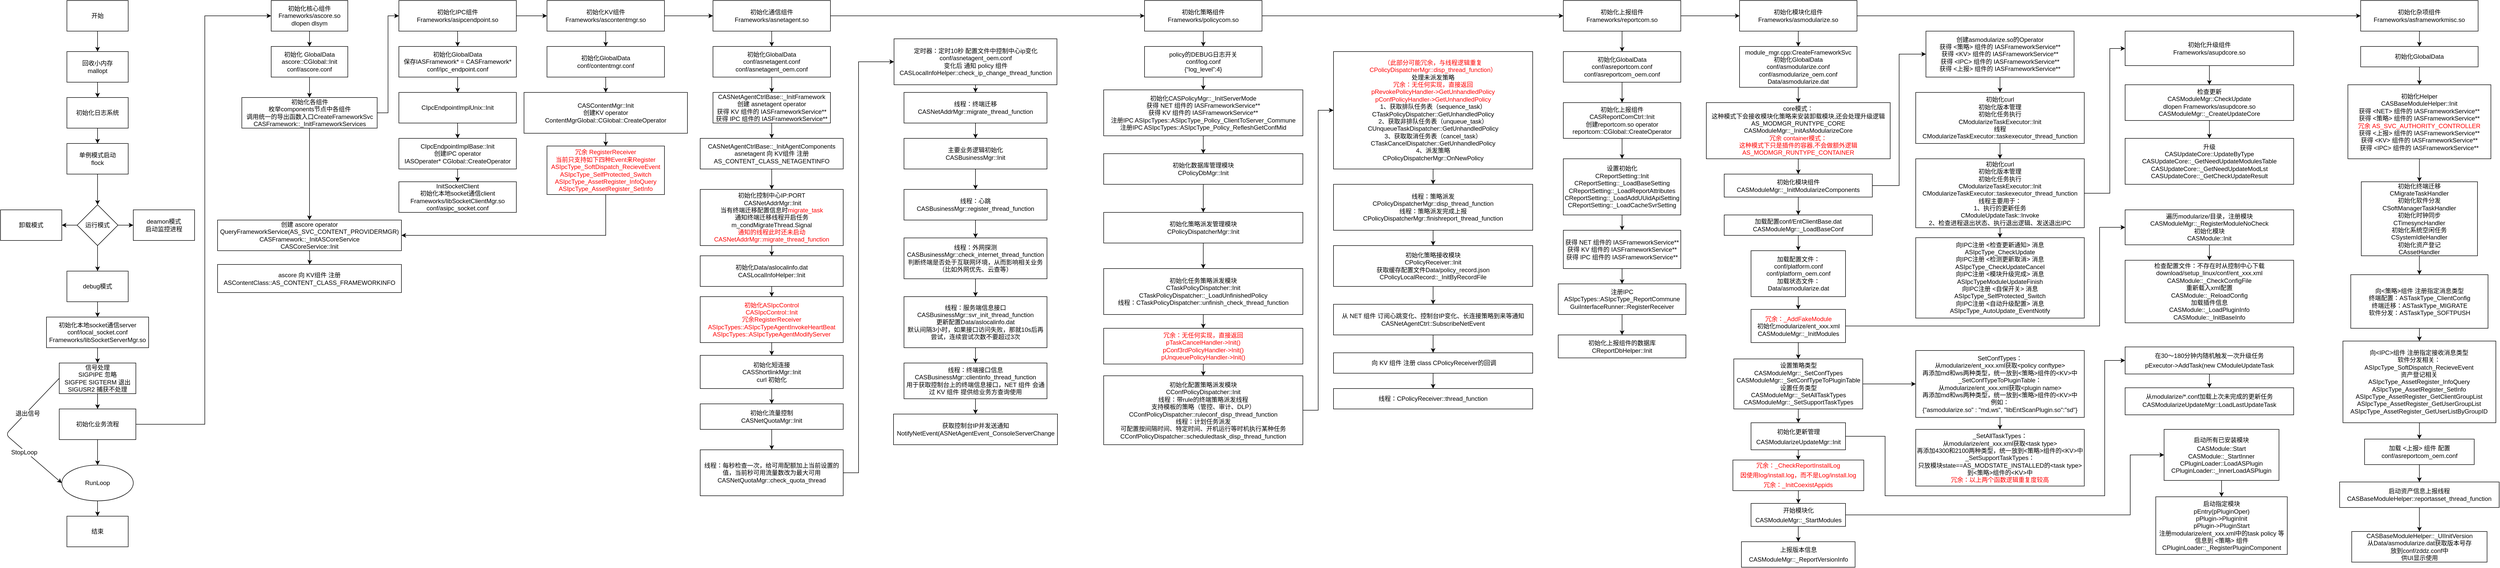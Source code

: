 <mxfile version="12.9.14" type="device"><diagram name="Page-1" id="efa7a0a1-bf9b-a30e-e6df-94a7791c09e9"><mxGraphModel dx="1408" dy="743" grid="1" gridSize="10" guides="1" tooltips="1" connect="1" arrows="1" fold="1" page="1" pageScale="1" pageWidth="826" pageHeight="1169" background="#ffffff" math="0" shadow="0"><root><mxCell id="0"/><mxCell id="1" parent="0"/><mxCell id="YjDAGl1ODxrr-Q_yvoSe-125" value="" style="edgeStyle=orthogonalEdgeStyle;rounded=0;orthogonalLoop=1;jettySize=auto;html=1;fontSize=12;" parent="1" source="YjDAGl1ODxrr-Q_yvoSe-116" target="YjDAGl1ODxrr-Q_yvoSe-119" edge="1"><mxGeometry relative="1" as="geometry"/></mxCell><mxCell id="YjDAGl1ODxrr-Q_yvoSe-116" value="开始" style="rounded=0;whiteSpace=wrap;html=1;fillColor=#FFFFFF;fontSize=12;" parent="1" vertex="1"><mxGeometry x="170" y="40" width="120" height="60" as="geometry"/></mxCell><mxCell id="YjDAGl1ODxrr-Q_yvoSe-138" value="卸载模式" style="rounded=0;whiteSpace=wrap;html=1;fillColor=#FFFFFF;fontSize=12;" parent="1" vertex="1"><mxGeometry x="40" y="450" width="120" height="60" as="geometry"/></mxCell><mxCell id="YjDAGl1ODxrr-Q_yvoSe-126" value="" style="edgeStyle=orthogonalEdgeStyle;rounded=0;orthogonalLoop=1;jettySize=auto;html=1;fontSize=12;" parent="1" source="YjDAGl1ODxrr-Q_yvoSe-119" target="YjDAGl1ODxrr-Q_yvoSe-117" edge="1"><mxGeometry relative="1" as="geometry"/></mxCell><mxCell id="YjDAGl1ODxrr-Q_yvoSe-119" value="&lt;font style=&quot;font-size: 12px&quot;&gt;回收小内存&lt;br&gt;mallopt&lt;/font&gt;" style="rounded=0;whiteSpace=wrap;html=1;fillColor=#FFFFFF;fontSize=12;" parent="1" vertex="1"><mxGeometry x="170" y="140" width="120" height="60" as="geometry"/></mxCell><mxCell id="YjDAGl1ODxrr-Q_yvoSe-131" value="" style="edgeStyle=orthogonalEdgeStyle;rounded=0;orthogonalLoop=1;jettySize=auto;html=1;fontSize=12;entryX=0.5;entryY=0;entryDx=0;entryDy=0;exitX=0.5;exitY=1;exitDx=0;exitDy=0;" parent="1" source="YjDAGl1ODxrr-Q_yvoSe-148" target="YjDAGl1ODxrr-Q_yvoSe-129" edge="1"><mxGeometry relative="1" as="geometry"><mxPoint x="240" y="260" as="targetPoint"/><Array as="points"><mxPoint x="230" y="390"/><mxPoint x="230" y="390"/></Array></mxGeometry></mxCell><mxCell id="YjDAGl1ODxrr-Q_yvoSe-149" value="" style="edgeStyle=orthogonalEdgeStyle;rounded=0;orthogonalLoop=1;jettySize=auto;html=1;fontSize=12;" parent="1" source="YjDAGl1ODxrr-Q_yvoSe-117" target="YjDAGl1ODxrr-Q_yvoSe-148" edge="1"><mxGeometry relative="1" as="geometry"/></mxCell><mxCell id="YjDAGl1ODxrr-Q_yvoSe-117" value="初始化日志系统" style="rounded=0;whiteSpace=wrap;html=1;fillColor=#FFFFFF;fontSize=12;" parent="1" vertex="1"><mxGeometry x="170" y="230" width="120" height="60" as="geometry"/></mxCell><mxCell id="YjDAGl1ODxrr-Q_yvoSe-148" value="单例模式启动&lt;br&gt;flock" style="rounded=0;whiteSpace=wrap;html=1;fillColor=#FFFFFF;fontSize=12;" parent="1" vertex="1"><mxGeometry x="170" y="320" width="120" height="60" as="geometry"/></mxCell><mxCell id="YjDAGl1ODxrr-Q_yvoSe-133" value="" style="edgeStyle=orthogonalEdgeStyle;rounded=0;orthogonalLoop=1;jettySize=auto;html=1;fontSize=12;" parent="1" source="YjDAGl1ODxrr-Q_yvoSe-129" target="YjDAGl1ODxrr-Q_yvoSe-138" edge="1"><mxGeometry relative="1" as="geometry"><mxPoint x="380" y="240" as="targetPoint"/></mxGeometry></mxCell><mxCell id="YjDAGl1ODxrr-Q_yvoSe-135" value="" style="edgeStyle=orthogonalEdgeStyle;rounded=0;orthogonalLoop=1;jettySize=auto;html=1;fontSize=12;" parent="1" source="YjDAGl1ODxrr-Q_yvoSe-129" target="YjDAGl1ODxrr-Q_yvoSe-140" edge="1"><mxGeometry relative="1" as="geometry"><mxPoint x="220" y="540" as="targetPoint"/></mxGeometry></mxCell><mxCell id="YjDAGl1ODxrr-Q_yvoSe-137" value="" style="edgeStyle=orthogonalEdgeStyle;rounded=0;orthogonalLoop=1;jettySize=auto;html=1;fontSize=12;entryX=0.5;entryY=0;entryDx=0;entryDy=0;" parent="1" source="YjDAGl1ODxrr-Q_yvoSe-129" target="YjDAGl1ODxrr-Q_yvoSe-141" edge="1"><mxGeometry relative="1" as="geometry"><mxPoint x="380" y="460" as="targetPoint"/></mxGeometry></mxCell><mxCell id="YjDAGl1ODxrr-Q_yvoSe-129" value="运行模式" style="rhombus;whiteSpace=wrap;html=1;fillColor=#FFFFFF;fontSize=12;" parent="1" vertex="1"><mxGeometry x="190" y="440" width="80" height="80" as="geometry"/></mxCell><mxCell id="YjDAGl1ODxrr-Q_yvoSe-140" value="deamon模式&lt;br&gt;启动监控进程" style="rounded=0;whiteSpace=wrap;html=1;fillColor=#FFFFFF;fontSize=12;" parent="1" vertex="1"><mxGeometry x="300" y="450" width="120" height="60" as="geometry"/></mxCell><mxCell id="YjDAGl1ODxrr-Q_yvoSe-145" value="" style="edgeStyle=orthogonalEdgeStyle;rounded=0;orthogonalLoop=1;jettySize=auto;html=1;fontSize=12;" parent="1" source="YjDAGl1ODxrr-Q_yvoSe-141" target="YjDAGl1ODxrr-Q_yvoSe-144" edge="1"><mxGeometry relative="1" as="geometry"/></mxCell><mxCell id="YjDAGl1ODxrr-Q_yvoSe-141" value="debug模式" style="rounded=0;whiteSpace=wrap;html=1;fillColor=#FFFFFF;fontSize=12;" parent="1" vertex="1"><mxGeometry x="170" y="570" width="120" height="60" as="geometry"/></mxCell><mxCell id="YjDAGl1ODxrr-Q_yvoSe-147" value="" style="edgeStyle=orthogonalEdgeStyle;rounded=0;orthogonalLoop=1;jettySize=auto;html=1;fontSize=12;" parent="1" source="YjDAGl1ODxrr-Q_yvoSe-144" target="YjDAGl1ODxrr-Q_yvoSe-146" edge="1"><mxGeometry relative="1" as="geometry"/></mxCell><mxCell id="YjDAGl1ODxrr-Q_yvoSe-144" value="初始化本地socket通信server&lt;br&gt;conf/local_socket.conf&lt;br&gt;Frameworks/libSocketServerMgr.so" style="rounded=0;whiteSpace=wrap;html=1;fillColor=#FFFFFF;fontSize=12;" parent="1" vertex="1"><mxGeometry x="130" y="660" width="200" height="60" as="geometry"/></mxCell><mxCell id="YjDAGl1ODxrr-Q_yvoSe-152" value="" style="edgeStyle=orthogonalEdgeStyle;rounded=0;orthogonalLoop=1;jettySize=auto;html=1;fontSize=12;" parent="1" source="YjDAGl1ODxrr-Q_yvoSe-146" target="YjDAGl1ODxrr-Q_yvoSe-151" edge="1"><mxGeometry relative="1" as="geometry"/></mxCell><mxCell id="YjDAGl1ODxrr-Q_yvoSe-146" value="信号处理&lt;br&gt;SIGPIPE 忽略&lt;br&gt;SIGFPE SIGTERM 退出&lt;br&gt;SIGUSR2 捕获不处理" style="rounded=0;whiteSpace=wrap;html=1;fillColor=#FFFFFF;fontSize=12;" parent="1" vertex="1"><mxGeometry x="155" y="750" width="150" height="60" as="geometry"/></mxCell><mxCell id="YjDAGl1ODxrr-Q_yvoSe-154" value="" style="edgeStyle=orthogonalEdgeStyle;rounded=0;orthogonalLoop=1;jettySize=auto;html=1;fontSize=12;entryX=0.5;entryY=0;entryDx=0;entryDy=0;exitX=0.5;exitY=1;exitDx=0;exitDy=0;" parent="1" source="YjDAGl1ODxrr-Q_yvoSe-151" target="YjDAGl1ODxrr-Q_yvoSe-156" edge="1"><mxGeometry relative="1" as="geometry"><mxPoint x="230" y="940" as="targetPoint"/></mxGeometry></mxCell><mxCell id="YjDAGl1ODxrr-Q_yvoSe-172" value="" style="edgeStyle=orthogonalEdgeStyle;rounded=0;orthogonalLoop=1;jettySize=auto;html=1;fontSize=12;entryX=0;entryY=0.5;entryDx=0;entryDy=0;" parent="1" source="YjDAGl1ODxrr-Q_yvoSe-151" target="YjDAGl1ODxrr-Q_yvoSe-164" edge="1"><mxGeometry relative="1" as="geometry"><Array as="points"><mxPoint x="440" y="870"/><mxPoint x="440" y="70"/></Array></mxGeometry></mxCell><mxCell id="YjDAGl1ODxrr-Q_yvoSe-151" value="初始化业务流程" style="rounded=0;whiteSpace=wrap;html=1;fillColor=#FFFFFF;fontSize=12;" parent="1" vertex="1"><mxGeometry x="155" y="840" width="150" height="60" as="geometry"/></mxCell><mxCell id="YjDAGl1ODxrr-Q_yvoSe-169" value="" style="edgeStyle=orthogonalEdgeStyle;rounded=0;orthogonalLoop=1;jettySize=auto;html=1;fontSize=12;" parent="1" source="YjDAGl1ODxrr-Q_yvoSe-164" target="YjDAGl1ODxrr-Q_yvoSe-168" edge="1"><mxGeometry relative="1" as="geometry"/></mxCell><mxCell id="YjDAGl1ODxrr-Q_yvoSe-164" value="初始化核心组件&lt;br&gt;Frameworks/ascore.so&lt;br&gt;dlopen dlsym" style="rounded=0;whiteSpace=wrap;html=1;fillColor=#FFFFFF;fontSize=12;" parent="1" vertex="1"><mxGeometry x="570" y="40" width="150" height="60" as="geometry"/></mxCell><mxCell id="YjDAGl1ODxrr-Q_yvoSe-171" value="" style="edgeStyle=orthogonalEdgeStyle;rounded=0;orthogonalLoop=1;jettySize=auto;html=1;fontSize=12;entryX=0.5;entryY=0;entryDx=0;entryDy=0;" parent="1" source="YjDAGl1ODxrr-Q_yvoSe-168" target="YjDAGl1ODxrr-Q_yvoSe-170" edge="1"><mxGeometry relative="1" as="geometry"><mxPoint x="645" y="220" as="targetPoint"/></mxGeometry></mxCell><mxCell id="YjDAGl1ODxrr-Q_yvoSe-168" value="初始化 GlobalData&lt;br&gt;ascore::CGlobal::Init&lt;br&gt;conf/ascore.conf" style="rounded=0;whiteSpace=wrap;html=1;fillColor=#FFFFFF;fontSize=12;" parent="1" vertex="1"><mxGeometry x="570" y="130" width="150" height="60" as="geometry"/></mxCell><mxCell id="YjDAGl1ODxrr-Q_yvoSe-174" value="" style="edgeStyle=orthogonalEdgeStyle;rounded=0;orthogonalLoop=1;jettySize=auto;html=1;fontSize=12;entryX=0;entryY=0.5;entryDx=0;entryDy=0;exitX=1;exitY=0.5;exitDx=0;exitDy=0;" parent="1" source="YjDAGl1ODxrr-Q_yvoSe-170" target="YjDAGl1ODxrr-Q_yvoSe-173" edge="1"><mxGeometry relative="1" as="geometry"><mxPoint x="777.5" y="250" as="sourcePoint"/></mxGeometry></mxCell><mxCell id="YjDAGl1ODxrr-Q_yvoSe-170" value="初始化各组件&lt;br&gt;枚举components节点中各组件&lt;br&gt;调用统一的导出函数入口CreateFrameworkSvc&lt;br&gt;CASFramework::_InitFrameworkServices" style="rounded=0;whiteSpace=wrap;html=1;fillColor=#FFFFFF;fontSize=12;" parent="1" vertex="1"><mxGeometry x="512.5" y="230" width="265" height="60" as="geometry"/></mxCell><mxCell id="YjDAGl1ODxrr-Q_yvoSe-184" value="" style="edgeStyle=orthogonalEdgeStyle;rounded=0;orthogonalLoop=1;jettySize=auto;html=1;fontSize=12;" parent="1" source="YjDAGl1ODxrr-Q_yvoSe-173" target="YjDAGl1ODxrr-Q_yvoSe-183" edge="1"><mxGeometry relative="1" as="geometry"/></mxCell><mxCell id="YjDAGl1ODxrr-Q_yvoSe-196" value="" style="edgeStyle=orthogonalEdgeStyle;rounded=0;orthogonalLoop=1;jettySize=auto;html=1;fontSize=12;" parent="1" source="YjDAGl1ODxrr-Q_yvoSe-173" target="YjDAGl1ODxrr-Q_yvoSe-195" edge="1"><mxGeometry relative="1" as="geometry"/></mxCell><mxCell id="YjDAGl1ODxrr-Q_yvoSe-173" value="初始化IPC组件&lt;br&gt;Frameworks/asipcendpoint.so&lt;br&gt;" style="rounded=0;whiteSpace=wrap;html=1;fillColor=#FFFFFF;fontSize=12;" parent="1" vertex="1"><mxGeometry x="820" y="40" width="230" height="60" as="geometry"/></mxCell><mxCell id="YjDAGl1ODxrr-Q_yvoSe-204" value="" style="edgeStyle=orthogonalEdgeStyle;rounded=0;orthogonalLoop=1;jettySize=auto;html=1;fontSize=12;" parent="1" source="YjDAGl1ODxrr-Q_yvoSe-195" target="YjDAGl1ODxrr-Q_yvoSe-203" edge="1"><mxGeometry relative="1" as="geometry"/></mxCell><mxCell id="YjDAGl1ODxrr-Q_yvoSe-195" value="初始化GlobalData&lt;br&gt;保存IASFramework* = CASFramework*&lt;br&gt;conf/ipc_endpoint.conf" style="rounded=0;whiteSpace=wrap;html=1;fillColor=#FFFFFF;fontSize=12;" parent="1" vertex="1"><mxGeometry x="820" y="130" width="230" height="60" as="geometry"/></mxCell><mxCell id="YjDAGl1ODxrr-Q_yvoSe-208" value="" style="edgeStyle=orthogonalEdgeStyle;rounded=0;orthogonalLoop=1;jettySize=auto;html=1;fontSize=12;" parent="1" source="YjDAGl1ODxrr-Q_yvoSe-203" target="YjDAGl1ODxrr-Q_yvoSe-207" edge="1"><mxGeometry relative="1" as="geometry"/></mxCell><mxCell id="YjDAGl1ODxrr-Q_yvoSe-203" value="CIpcEndpointImplUnix::Init" style="rounded=0;whiteSpace=wrap;html=1;fillColor=#FFFFFF;fontSize=12;" parent="1" vertex="1"><mxGeometry x="820" y="220" width="230" height="60" as="geometry"/></mxCell><mxCell id="YjDAGl1ODxrr-Q_yvoSe-210" value="" style="edgeStyle=orthogonalEdgeStyle;rounded=0;orthogonalLoop=1;jettySize=auto;html=1;fontSize=12;" parent="1" source="YjDAGl1ODxrr-Q_yvoSe-207" target="YjDAGl1ODxrr-Q_yvoSe-209" edge="1"><mxGeometry relative="1" as="geometry"/></mxCell><mxCell id="YjDAGl1ODxrr-Q_yvoSe-207" value="CIpcEndpointImplBase::Init&lt;br&gt;创建IPC operator&lt;br&gt;IASOperater* CGlobal::CreateOperator" style="rounded=0;whiteSpace=wrap;html=1;fillColor=#FFFFFF;fontSize=12;" parent="1" vertex="1"><mxGeometry x="820" y="310" width="230" height="60" as="geometry"/></mxCell><mxCell id="YjDAGl1ODxrr-Q_yvoSe-209" value="InitSocketClient&lt;br&gt;初始化本地socket通信client&lt;br&gt;Frameworks/libSocketClientMgr.so&lt;br&gt;conf/asipc_socket.conf" style="rounded=0;whiteSpace=wrap;html=1;fillColor=#FFFFFF;fontSize=12;" parent="1" vertex="1"><mxGeometry x="820" y="395" width="230" height="60" as="geometry"/></mxCell><mxCell id="YjDAGl1ODxrr-Q_yvoSe-186" value="" style="edgeStyle=orthogonalEdgeStyle;rounded=0;orthogonalLoop=1;jettySize=auto;html=1;fontSize=12;" parent="1" source="YjDAGl1ODxrr-Q_yvoSe-183" target="YjDAGl1ODxrr-Q_yvoSe-185" edge="1"><mxGeometry relative="1" as="geometry"/></mxCell><mxCell id="YjDAGl1ODxrr-Q_yvoSe-198" value="" style="edgeStyle=orthogonalEdgeStyle;rounded=0;orthogonalLoop=1;jettySize=auto;html=1;fontSize=12;" parent="1" source="YjDAGl1ODxrr-Q_yvoSe-183" target="YjDAGl1ODxrr-Q_yvoSe-197" edge="1"><mxGeometry relative="1" as="geometry"/></mxCell><mxCell id="YjDAGl1ODxrr-Q_yvoSe-183" value="初始化KV组件&lt;br&gt;Frameworks/ascontentmgr.so" style="rounded=0;whiteSpace=wrap;html=1;fillColor=#FFFFFF;fontSize=12;" parent="1" vertex="1"><mxGeometry x="1110" y="40" width="230" height="60" as="geometry"/></mxCell><mxCell id="YjDAGl1ODxrr-Q_yvoSe-202" value="" style="edgeStyle=orthogonalEdgeStyle;rounded=0;orthogonalLoop=1;jettySize=auto;html=1;fontSize=12;" parent="1" source="YjDAGl1ODxrr-Q_yvoSe-197" target="YjDAGl1ODxrr-Q_yvoSe-201" edge="1"><mxGeometry relative="1" as="geometry"/></mxCell><mxCell id="YjDAGl1ODxrr-Q_yvoSe-197" value="初始化GlobalData&lt;br&gt;conf/contentmgr.conf" style="rounded=0;whiteSpace=wrap;html=1;fillColor=#FFFFFF;fontSize=12;" parent="1" vertex="1"><mxGeometry x="1110" y="130" width="230" height="60" as="geometry"/></mxCell><mxCell id="YjDAGl1ODxrr-Q_yvoSe-214" value="" style="edgeStyle=orthogonalEdgeStyle;rounded=0;orthogonalLoop=1;jettySize=auto;html=1;fontSize=12;" parent="1" source="YjDAGl1ODxrr-Q_yvoSe-201" target="YjDAGl1ODxrr-Q_yvoSe-213" edge="1"><mxGeometry relative="1" as="geometry"/></mxCell><mxCell id="YjDAGl1ODxrr-Q_yvoSe-201" value="CASContentMgr::Init&lt;br&gt;创建KV operator&lt;br&gt;ContentMgrGlobal::CGlobal::CreateOperator" style="rounded=0;whiteSpace=wrap;html=1;fillColor=#FFFFFF;fontSize=12;" parent="1" vertex="1"><mxGeometry x="1065" y="220" width="320" height="80" as="geometry"/></mxCell><mxCell id="YjDAGl1ODxrr-Q_yvoSe-216" value="" style="edgeStyle=orthogonalEdgeStyle;rounded=0;orthogonalLoop=1;jettySize=auto;html=1;fontSize=12;exitX=0.5;exitY=1;exitDx=0;exitDy=0;" parent="1" source="YjDAGl1ODxrr-Q_yvoSe-170" target="YjDAGl1ODxrr-Q_yvoSe-215" edge="1"><mxGeometry relative="1" as="geometry"><mxPoint x="590" y="340" as="sourcePoint"/><mxPoint x="650" y="470" as="targetPoint"/></mxGeometry></mxCell><mxCell id="YjDAGl1ODxrr-Q_yvoSe-222" value="" style="edgeStyle=orthogonalEdgeStyle;rounded=0;orthogonalLoop=1;jettySize=auto;html=1;fontSize=12;fontColor=#0000CC;entryX=1;entryY=0.5;entryDx=0;entryDy=0;" parent="1" source="YjDAGl1ODxrr-Q_yvoSe-213" target="YjDAGl1ODxrr-Q_yvoSe-215" edge="1"><mxGeometry relative="1" as="geometry"><mxPoint x="1020" y="560" as="targetPoint"/><Array as="points"><mxPoint x="1225" y="500"/></Array></mxGeometry></mxCell><mxCell id="YjDAGl1ODxrr-Q_yvoSe-213" value="&lt;font color=&quot;#ff0000&quot;&gt;冗余 RegisterReceiver&lt;br&gt;当前只支持如下四种Event来Register&lt;br&gt;&lt;div&gt;ASIpcType_SoftDispatch_RecieveEvent&lt;/div&gt;&lt;div&gt;ASIpcType_SelfProtected_Switch&lt;/div&gt;&lt;div&gt;ASIpcType_AssetRegister_InfoQuery&lt;/div&gt;&lt;div&gt;ASIpcType_AssetRegister_SetInfo&lt;/div&gt;&lt;/font&gt;" style="rounded=0;whiteSpace=wrap;html=1;fillColor=#FFFFFF;fontSize=12;fontColor=#0000CC;" parent="1" vertex="1"><mxGeometry x="1110" y="325" width="230" height="95" as="geometry"/></mxCell><mxCell id="YjDAGl1ODxrr-Q_yvoSe-218" value="" style="edgeStyle=orthogonalEdgeStyle;rounded=0;orthogonalLoop=1;jettySize=auto;html=1;fontSize=12;fontColor=#0000CC;" parent="1" target="YjDAGl1ODxrr-Q_yvoSe-217" edge="1"><mxGeometry relative="1" as="geometry"><mxPoint x="645" y="530" as="sourcePoint"/></mxGeometry></mxCell><mxCell id="YjDAGl1ODxrr-Q_yvoSe-215" value="创建 ascore operator&lt;br&gt;QueryFrameworkService(AS_SVC_CONTENT_PROVIDERMGR)&lt;br&gt;CASFramework::_InitASCoreService&lt;br&gt;CASCoreService::Init" style="rounded=0;whiteSpace=wrap;html=1;fillColor=#FFFFFF;fontSize=12;" parent="1" vertex="1"><mxGeometry x="465" y="470" width="360" height="60" as="geometry"/></mxCell><mxCell id="YjDAGl1ODxrr-Q_yvoSe-217" value="ascore 向 KV组件 注册&lt;br&gt;ASContentClass::AS_CONTENT_CLASS_FRAMEWORKINFO" style="rounded=0;whiteSpace=wrap;html=1;fillColor=#FFFFFF;fontSize=12;" parent="1" vertex="1"><mxGeometry x="465" y="557" width="360" height="55" as="geometry"/></mxCell><mxCell id="YjDAGl1ODxrr-Q_yvoSe-188" value="" style="edgeStyle=orthogonalEdgeStyle;rounded=0;orthogonalLoop=1;jettySize=auto;html=1;fontSize=12;" parent="1" source="YjDAGl1ODxrr-Q_yvoSe-185" target="YjDAGl1ODxrr-Q_yvoSe-187" edge="1"><mxGeometry relative="1" as="geometry"/></mxCell><mxCell id="WgqhgY6fk44m1U7x0v3h-2" value="" style="edgeStyle=orthogonalEdgeStyle;rounded=0;orthogonalLoop=1;jettySize=auto;html=1;" parent="1" source="YjDAGl1ODxrr-Q_yvoSe-185" target="WgqhgY6fk44m1U7x0v3h-1" edge="1"><mxGeometry relative="1" as="geometry"/></mxCell><mxCell id="YjDAGl1ODxrr-Q_yvoSe-185" value="初始化通信组件&lt;br&gt;Frameworks/asnetagent.so" style="rounded=0;whiteSpace=wrap;html=1;fillColor=#FFFFFF;fontSize=12;" parent="1" vertex="1"><mxGeometry x="1435" y="40" width="230" height="60" as="geometry"/></mxCell><mxCell id="WgqhgY6fk44m1U7x0v3h-4" value="" style="edgeStyle=orthogonalEdgeStyle;rounded=0;orthogonalLoop=1;jettySize=auto;html=1;" parent="1" source="WgqhgY6fk44m1U7x0v3h-1" target="WgqhgY6fk44m1U7x0v3h-3" edge="1"><mxGeometry relative="1" as="geometry"/></mxCell><mxCell id="WgqhgY6fk44m1U7x0v3h-1" value="初始化GlobalData&lt;br&gt;conf/asnetagent.conf&lt;br&gt;conf/asnetagent_oem.conf" style="rounded=0;whiteSpace=wrap;html=1;fillColor=#FFFFFF;fontSize=12;" parent="1" vertex="1"><mxGeometry x="1435" y="130" width="230" height="60" as="geometry"/></mxCell><mxCell id="WgqhgY6fk44m1U7x0v3h-6" value="" style="edgeStyle=orthogonalEdgeStyle;rounded=0;orthogonalLoop=1;jettySize=auto;html=1;" parent="1" source="WgqhgY6fk44m1U7x0v3h-3" target="WgqhgY6fk44m1U7x0v3h-5" edge="1"><mxGeometry relative="1" as="geometry"/></mxCell><mxCell id="WgqhgY6fk44m1U7x0v3h-3" value="CASNetAgentCtrlBase::_InitFramework&lt;br&gt;创建 asnetagent operator&lt;br&gt;获得 KV 组件的&amp;nbsp;IASFrameworkService**&lt;br&gt;获得 IPC 组件的&amp;nbsp;IASFrameworkService**" style="rounded=0;whiteSpace=wrap;html=1;fillColor=#FFFFFF;fontSize=12;" parent="1" vertex="1"><mxGeometry x="1435" y="220" width="230" height="60" as="geometry"/></mxCell><mxCell id="WgqhgY6fk44m1U7x0v3h-8" value="" style="edgeStyle=orthogonalEdgeStyle;rounded=0;orthogonalLoop=1;jettySize=auto;html=1;" parent="1" source="WgqhgY6fk44m1U7x0v3h-5" target="WgqhgY6fk44m1U7x0v3h-7" edge="1"><mxGeometry relative="1" as="geometry"/></mxCell><mxCell id="WgqhgY6fk44m1U7x0v3h-5" value="CASNetAgentCtrlBase::_InitAgentComponents&lt;br&gt;asnetagent 向 KV组件 注册AS_CONTENT_CLASS_NETAGENTINFO" style="rounded=0;whiteSpace=wrap;html=1;fillColor=#FFFFFF;fontSize=12;" parent="1" vertex="1"><mxGeometry x="1410" y="310" width="280" height="60" as="geometry"/></mxCell><mxCell id="WgqhgY6fk44m1U7x0v3h-7" value="初始化控制中心IP:PORT&lt;br&gt;&amp;nbsp;CASNetAddrMgr::Init&lt;br&gt;当有终端迁移配置信息时&lt;font color=&quot;#ff0000&quot;&gt;migrate_task&lt;/font&gt;&lt;br&gt;通知终端迁移线程开启任务&lt;br&gt;m_condMigrateThread.Signal&lt;br&gt;&lt;font color=&quot;#ff0000&quot;&gt;通知的线程此时还未启动&lt;br&gt;CASNetAddrMgr::migrate_thread_function&lt;br&gt;&lt;/font&gt;" style="rounded=0;whiteSpace=wrap;html=1;fillColor=#FFFFFF;fontSize=12;" parent="1" vertex="1"><mxGeometry x="1410" y="410" width="280" height="110" as="geometry"/></mxCell><mxCell id="WgqhgY6fk44m1U7x0v3h-12" value="" style="edgeStyle=orthogonalEdgeStyle;rounded=0;orthogonalLoop=1;jettySize=auto;html=1;exitX=0.5;exitY=1;exitDx=0;exitDy=0;" parent="1" source="WgqhgY6fk44m1U7x0v3h-7" target="WgqhgY6fk44m1U7x0v3h-11" edge="1"><mxGeometry relative="1" as="geometry"><mxPoint x="1550" y="570" as="sourcePoint"/></mxGeometry></mxCell><mxCell id="WgqhgY6fk44m1U7x0v3h-14" value="" style="edgeStyle=orthogonalEdgeStyle;rounded=0;orthogonalLoop=1;jettySize=auto;html=1;" parent="1" source="WgqhgY6fk44m1U7x0v3h-11" target="WgqhgY6fk44m1U7x0v3h-13" edge="1"><mxGeometry relative="1" as="geometry"/></mxCell><mxCell id="WgqhgY6fk44m1U7x0v3h-11" value="初始化Data/aslocalinfo.dat&lt;br&gt;CASLocalInfoHelper::Init" style="rounded=0;whiteSpace=wrap;html=1;fillColor=#FFFFFF;fontSize=12;" parent="1" vertex="1"><mxGeometry x="1410" y="540" width="280" height="60" as="geometry"/></mxCell><mxCell id="WgqhgY6fk44m1U7x0v3h-16" value="" style="edgeStyle=orthogonalEdgeStyle;rounded=0;orthogonalLoop=1;jettySize=auto;html=1;" parent="1" source="WgqhgY6fk44m1U7x0v3h-13" target="WgqhgY6fk44m1U7x0v3h-15" edge="1"><mxGeometry relative="1" as="geometry"/></mxCell><mxCell id="WgqhgY6fk44m1U7x0v3h-13" value="&lt;font color=&quot;#ff0000&quot;&gt;初始化ASIpcControl&lt;br&gt;CASIpcControl::Init&lt;br&gt;冗余RegisterReceiver&lt;br&gt;ASIpcTypes::ASIpcTypeAgentInvokeHeartBeat&lt;br&gt;ASIpcTypes::ASIpcTypeAgentModifyServer&lt;/font&gt;" style="rounded=0;whiteSpace=wrap;html=1;fillColor=#FFFFFF;fontSize=12;" parent="1" vertex="1"><mxGeometry x="1410" y="620" width="280" height="90" as="geometry"/></mxCell><mxCell id="C9sR7ntMZLet0wZ2aS2f-2" value="" style="edgeStyle=orthogonalEdgeStyle;rounded=0;orthogonalLoop=1;jettySize=auto;html=1;" parent="1" source="WgqhgY6fk44m1U7x0v3h-15" target="C9sR7ntMZLet0wZ2aS2f-1" edge="1"><mxGeometry relative="1" as="geometry"/></mxCell><mxCell id="WgqhgY6fk44m1U7x0v3h-15" value="初始化短连接&lt;br&gt;CASShortlinkMgr::Init&lt;br&gt;curl 初始化" style="rounded=0;whiteSpace=wrap;html=1;fillColor=#FFFFFF;fontSize=12;" parent="1" vertex="1"><mxGeometry x="1410" y="735" width="280" height="65" as="geometry"/></mxCell><mxCell id="C9sR7ntMZLet0wZ2aS2f-1" value="初始化流量控制&lt;br&gt;CASNetQuotaMgr::Init" style="rounded=0;whiteSpace=wrap;html=1;fillColor=#FFFFFF;fontSize=12;" parent="1" vertex="1"><mxGeometry x="1410" y="830" width="280" height="50" as="geometry"/></mxCell><mxCell id="C9sR7ntMZLet0wZ2aS2f-7" value="定时器：定时10秒 配置文件中控制中心ip变化&lt;br&gt;conf/asnetagent_oem.conf&lt;br&gt;变化后 通知 policy 组件&lt;br&gt;CASLocalInfoHelper::check_ip_change_thread_function" style="rounded=0;whiteSpace=wrap;html=1;fillColor=#FFFFFF;fontSize=12;" parent="1" vertex="1"><mxGeometry x="1789.5" y="115" width="319" height="90" as="geometry"/></mxCell><mxCell id="YjDAGl1ODxrr-Q_yvoSe-190" value="" style="edgeStyle=orthogonalEdgeStyle;rounded=0;orthogonalLoop=1;jettySize=auto;html=1;fontSize=12;" parent="1" source="YjDAGl1ODxrr-Q_yvoSe-187" target="YjDAGl1ODxrr-Q_yvoSe-189" edge="1"><mxGeometry relative="1" as="geometry"/></mxCell><mxCell id="iZi0agPBHtOfwKeaBYUJ-2" value="" style="edgeStyle=orthogonalEdgeStyle;rounded=0;orthogonalLoop=1;jettySize=auto;html=1;" parent="1" source="YjDAGl1ODxrr-Q_yvoSe-187" target="iZi0agPBHtOfwKeaBYUJ-1" edge="1"><mxGeometry relative="1" as="geometry"/></mxCell><mxCell id="YjDAGl1ODxrr-Q_yvoSe-187" value="初始化策略组件&lt;br&gt;Frameworks/policycom.so" style="rounded=0;whiteSpace=wrap;html=1;fillColor=#FFFFFF;fontSize=12;" parent="1" vertex="1"><mxGeometry x="2280" y="40" width="230" height="60" as="geometry"/></mxCell><mxCell id="iZi0agPBHtOfwKeaBYUJ-4" value="" style="edgeStyle=orthogonalEdgeStyle;rounded=0;orthogonalLoop=1;jettySize=auto;html=1;" parent="1" source="iZi0agPBHtOfwKeaBYUJ-1" target="iZi0agPBHtOfwKeaBYUJ-3" edge="1"><mxGeometry relative="1" as="geometry"/></mxCell><mxCell id="iZi0agPBHtOfwKeaBYUJ-1" value="policy的DEBUG日志开关&lt;br&gt;conf/log.conf&lt;br&gt;{“log_level”:4}" style="rounded=0;whiteSpace=wrap;html=1;fillColor=#FFFFFF;fontSize=12;" parent="1" vertex="1"><mxGeometry x="2280" y="130" width="230" height="60" as="geometry"/></mxCell><mxCell id="iZi0agPBHtOfwKeaBYUJ-6" value="" style="edgeStyle=orthogonalEdgeStyle;rounded=0;orthogonalLoop=1;jettySize=auto;html=1;" parent="1" source="iZi0agPBHtOfwKeaBYUJ-3" target="iZi0agPBHtOfwKeaBYUJ-5" edge="1"><mxGeometry relative="1" as="geometry"/></mxCell><mxCell id="iZi0agPBHtOfwKeaBYUJ-3" value="初始化CASPolicyMgr::_InitServerMode&lt;br&gt;获得 NET 组件的&amp;nbsp;IASFrameworkService**&lt;br&gt;获得 KV 组件的&amp;nbsp;IASFrameworkService**&lt;br&gt;注册IPC ASIpcTypes::ASIpcType_Policy_ClientToServer_Commune&lt;br&gt;注册IPC ASIpcTypes::ASIpcType_Policy_RefleshGetConfMid" style="rounded=0;whiteSpace=wrap;html=1;fillColor=#FFFFFF;fontSize=12;" parent="1" vertex="1"><mxGeometry x="2200" y="215" width="390" height="90" as="geometry"/></mxCell><mxCell id="iZi0agPBHtOfwKeaBYUJ-30" value="" style="edgeStyle=orthogonalEdgeStyle;rounded=0;orthogonalLoop=1;jettySize=auto;html=1;align=left;" parent="1" source="iZi0agPBHtOfwKeaBYUJ-5" target="iZi0agPBHtOfwKeaBYUJ-29" edge="1"><mxGeometry relative="1" as="geometry"/></mxCell><mxCell id="iZi0agPBHtOfwKeaBYUJ-5" value="初始化数据库管理模块&lt;br&gt;CPolicyDbMgr::Init" style="rounded=0;whiteSpace=wrap;html=1;fillColor=#FFFFFF;fontSize=12;" parent="1" vertex="1"><mxGeometry x="2200" y="340" width="390" height="60" as="geometry"/></mxCell><mxCell id="iZi0agPBHtOfwKeaBYUJ-31" value="" style="edgeStyle=orthogonalEdgeStyle;rounded=0;orthogonalLoop=1;jettySize=auto;html=1;align=left;" parent="1" source="iZi0agPBHtOfwKeaBYUJ-29" target="iZi0agPBHtOfwKeaBYUJ-7" edge="1"><mxGeometry relative="1" as="geometry"/></mxCell><mxCell id="iZi0agPBHtOfwKeaBYUJ-29" value="初始化策略派发管理模块&lt;br&gt;CPolicyDispatcherMgr::Init" style="rounded=0;whiteSpace=wrap;html=1;fillColor=#FFFFFF;fontSize=12;" parent="1" vertex="1"><mxGeometry x="2200" y="455" width="390" height="60" as="geometry"/></mxCell><mxCell id="iZi0agPBHtOfwKeaBYUJ-10" value="" style="edgeStyle=orthogonalEdgeStyle;rounded=0;orthogonalLoop=1;jettySize=auto;html=1;" parent="1" source="iZi0agPBHtOfwKeaBYUJ-7" target="iZi0agPBHtOfwKeaBYUJ-9" edge="1"><mxGeometry relative="1" as="geometry"/></mxCell><mxCell id="iZi0agPBHtOfwKeaBYUJ-7" value="初始化任务策略派发模块&lt;br&gt;CTaskPolicyDispatcher::Init&lt;br&gt;CTaskPolicyDispatcher::_LoadUnfinishedPolicy&lt;br&gt;线程：CTaskPolicyDispatcher::unfinish_check_thread_function" style="rounded=0;whiteSpace=wrap;html=1;fillColor=#FFFFFF;fontSize=12;" parent="1" vertex="1"><mxGeometry x="2200" y="565" width="390" height="90" as="geometry"/></mxCell><mxCell id="iZi0agPBHtOfwKeaBYUJ-12" value="" style="edgeStyle=orthogonalEdgeStyle;rounded=0;orthogonalLoop=1;jettySize=auto;html=1;" parent="1" source="iZi0agPBHtOfwKeaBYUJ-9" target="iZi0agPBHtOfwKeaBYUJ-11" edge="1"><mxGeometry relative="1" as="geometry"/></mxCell><mxCell id="iZi0agPBHtOfwKeaBYUJ-9" value="&lt;font color=&quot;#ff0000&quot;&gt;冗余：无任何实现，直接返回&lt;br&gt;pTaskCancelHandler-&amp;gt;Init()&lt;br&gt;pConf3rdPolicyHandler-&amp;gt;Init()&lt;br&gt;pUnqueuePolicyHandler-&amp;gt;Init()&lt;br&gt;&lt;/font&gt;" style="rounded=0;whiteSpace=wrap;html=1;fillColor=#FFFFFF;fontSize=12;" parent="1" vertex="1"><mxGeometry x="2200" y="682" width="390" height="70" as="geometry"/></mxCell><mxCell id="iZi0agPBHtOfwKeaBYUJ-14" value="" style="edgeStyle=orthogonalEdgeStyle;rounded=0;orthogonalLoop=1;jettySize=auto;html=1;entryX=0;entryY=0.5;entryDx=0;entryDy=0;" parent="1" source="iZi0agPBHtOfwKeaBYUJ-11" target="iZi0agPBHtOfwKeaBYUJ-13" edge="1"><mxGeometry relative="1" as="geometry"/></mxCell><mxCell id="iZi0agPBHtOfwKeaBYUJ-11" value="初始化配置策略派发模块&lt;br&gt;CConfPolicyDispatcher::Init&lt;br&gt;线程：带rule的终端策略派发线程&lt;br&gt;支持模板的策略（管控、审计、DLP）&lt;br&gt;CConfPolicyDispatcher::ruleconf_disp_thread_function&lt;br&gt;线程：计划任务派发&lt;br&gt;可配置按间隔时间、特定时间、开机运行等时机执行某种任务&lt;br&gt;CConfPolicyDispatcher::scheduledtask_disp_thread_function" style="rounded=0;whiteSpace=wrap;html=1;fillColor=#FFFFFF;fontSize=12;" parent="1" vertex="1"><mxGeometry x="2200" y="775" width="390" height="135" as="geometry"/></mxCell><mxCell id="iZi0agPBHtOfwKeaBYUJ-36" value="" style="edgeStyle=orthogonalEdgeStyle;rounded=0;orthogonalLoop=1;jettySize=auto;html=1;align=left;" parent="1" source="iZi0agPBHtOfwKeaBYUJ-13" target="iZi0agPBHtOfwKeaBYUJ-32" edge="1"><mxGeometry relative="1" as="geometry"/></mxCell><mxCell id="iZi0agPBHtOfwKeaBYUJ-13" value="&lt;font color=&quot;#ff0000&quot;&gt;（此部分可能冗余，与线程逻辑重复CPolicyDispatcherMgr::disp_thread_function）&lt;/font&gt;&lt;br&gt;处理未派发策略&lt;br&gt;&lt;font color=&quot;#ff0000&quot;&gt;冗余：无任何实现，直接返回&lt;br&gt;&lt;span&gt;pRevokePolicyHandler-&amp;gt;GetUnhandledPolicy&lt;br&gt;&lt;/span&gt;&lt;span&gt;pConfPolicyHandler-&amp;gt;GetUnhandledPolicy&lt;/span&gt;&lt;/font&gt;&lt;span&gt;&lt;br&gt;&lt;/span&gt;1、获取排队任务表（sequence_task）&lt;br&gt;CTaskPolicyDispatcher::GetUnhandledPolicy&lt;br&gt;2、获取非排队任务表（unqueue_task）&lt;br&gt;CUnqueueTaskDispatcher::GetUnhandledPolicy&lt;br&gt;3、获取取消任务表（cancel_task）&lt;br&gt;CTaskCancelDispatcher::GetUnhandledPolicy&lt;br&gt;4、派发策略&lt;br&gt;CPolicyDispatcherMgr::OnNewPolicy" style="rounded=0;whiteSpace=wrap;html=1;fillColor=#FFFFFF;fontSize=12;" parent="1" vertex="1"><mxGeometry x="2650" y="140" width="390" height="230" as="geometry"/></mxCell><mxCell id="iZi0agPBHtOfwKeaBYUJ-38" value="" style="edgeStyle=orthogonalEdgeStyle;rounded=0;orthogonalLoop=1;jettySize=auto;html=1;align=left;" parent="1" source="iZi0agPBHtOfwKeaBYUJ-32" target="iZi0agPBHtOfwKeaBYUJ-37" edge="1"><mxGeometry relative="1" as="geometry"/></mxCell><mxCell id="iZi0agPBHtOfwKeaBYUJ-32" value="线程：策略派发&lt;br&gt;CPolicyDispatcherMgr::disp_thread_function&lt;br&gt;线程：策略派发完成上报&lt;br&gt;CPolicyDispatcherMgr::finishreport_thread_function" style="rounded=0;whiteSpace=wrap;html=1;fillColor=#FFFFFF;fontSize=12;" parent="1" vertex="1"><mxGeometry x="2650" y="400" width="390" height="90" as="geometry"/></mxCell><mxCell id="iZi0agPBHtOfwKeaBYUJ-40" value="" style="edgeStyle=orthogonalEdgeStyle;rounded=0;orthogonalLoop=1;jettySize=auto;html=1;align=left;" parent="1" source="iZi0agPBHtOfwKeaBYUJ-37" target="iZi0agPBHtOfwKeaBYUJ-39" edge="1"><mxGeometry relative="1" as="geometry"/></mxCell><mxCell id="iZi0agPBHtOfwKeaBYUJ-37" value="初始化策略接收模块&lt;br&gt;CPolicyReceiver::Init&lt;br&gt;获取缓存配置文件Data/policy_record.json&lt;br&gt;CPolicyLocalRecord::_InitByRecordFile" style="rounded=0;whiteSpace=wrap;html=1;fillColor=#FFFFFF;fontSize=12;" parent="1" vertex="1"><mxGeometry x="2650" y="520" width="390" height="80" as="geometry"/></mxCell><mxCell id="iZi0agPBHtOfwKeaBYUJ-42" value="" style="edgeStyle=orthogonalEdgeStyle;rounded=0;orthogonalLoop=1;jettySize=auto;html=1;align=left;" parent="1" source="iZi0agPBHtOfwKeaBYUJ-39" target="iZi0agPBHtOfwKeaBYUJ-41" edge="1"><mxGeometry relative="1" as="geometry"/></mxCell><mxCell id="iZi0agPBHtOfwKeaBYUJ-39" value="从 NET 组件 订阅心跳变化、控制台IP变化、长连接策略到来等通知&lt;br&gt;CASNetAgentCtrl::SubscribeNetEvent&lt;br&gt;" style="rounded=0;whiteSpace=wrap;html=1;fillColor=#FFFFFF;fontSize=12;" parent="1" vertex="1"><mxGeometry x="2650" y="635" width="390" height="60" as="geometry"/></mxCell><mxCell id="iZi0agPBHtOfwKeaBYUJ-44" value="" style="edgeStyle=orthogonalEdgeStyle;rounded=0;orthogonalLoop=1;jettySize=auto;html=1;align=left;" parent="1" source="iZi0agPBHtOfwKeaBYUJ-41" target="iZi0agPBHtOfwKeaBYUJ-43" edge="1"><mxGeometry relative="1" as="geometry"/></mxCell><mxCell id="iZi0agPBHtOfwKeaBYUJ-41" value="&amp;nbsp;向 KV 组件 注册 class CPolicyReceiver的回调" style="rounded=0;whiteSpace=wrap;html=1;fillColor=#FFFFFF;fontSize=12;" parent="1" vertex="1"><mxGeometry x="2650" y="730" width="390" height="40" as="geometry"/></mxCell><mxCell id="iZi0agPBHtOfwKeaBYUJ-43" value="线程：CPolicyReceiver::thread_function" style="rounded=0;whiteSpace=wrap;html=1;fillColor=#FFFFFF;fontSize=12;" parent="1" vertex="1"><mxGeometry x="2650" y="800" width="390" height="40" as="geometry"/></mxCell><mxCell id="YjDAGl1ODxrr-Q_yvoSe-192" value="" style="edgeStyle=orthogonalEdgeStyle;rounded=0;orthogonalLoop=1;jettySize=auto;html=1;fontSize=12;" parent="1" source="YjDAGl1ODxrr-Q_yvoSe-189" target="YjDAGl1ODxrr-Q_yvoSe-191" edge="1"><mxGeometry relative="1" as="geometry"/></mxCell><mxCell id="qPAjJgEPPypwmNYn0eip-2" value="" style="edgeStyle=orthogonalEdgeStyle;rounded=0;orthogonalLoop=1;jettySize=auto;html=1;" parent="1" source="YjDAGl1ODxrr-Q_yvoSe-189" target="qPAjJgEPPypwmNYn0eip-1" edge="1"><mxGeometry relative="1" as="geometry"/></mxCell><mxCell id="YjDAGl1ODxrr-Q_yvoSe-189" value="初始化上报组件&lt;br&gt;Frameworks/reportcom.so" style="rounded=0;whiteSpace=wrap;html=1;fillColor=#FFFFFF;fontSize=12;" parent="1" vertex="1"><mxGeometry x="3100" y="40" width="230" height="60" as="geometry"/></mxCell><mxCell id="YjDAGl1ODxrr-Q_yvoSe-194" value="" style="edgeStyle=orthogonalEdgeStyle;rounded=0;orthogonalLoop=1;jettySize=auto;html=1;fontSize=12;" parent="1" source="YjDAGl1ODxrr-Q_yvoSe-191" target="YjDAGl1ODxrr-Q_yvoSe-193" edge="1"><mxGeometry relative="1" as="geometry"/></mxCell><mxCell id="aRIBlIKQiBcQMzep_wjD-2" value="" style="edgeStyle=orthogonalEdgeStyle;rounded=0;orthogonalLoop=1;jettySize=auto;html=1;" parent="1" source="YjDAGl1ODxrr-Q_yvoSe-191" target="aRIBlIKQiBcQMzep_wjD-1" edge="1"><mxGeometry relative="1" as="geometry"/></mxCell><mxCell id="YjDAGl1ODxrr-Q_yvoSe-191" value="初始化模块化组件&lt;br&gt;Frameworks/asmodularize.so" style="rounded=0;whiteSpace=wrap;html=1;fillColor=#FFFFFF;fontSize=12;" parent="1" vertex="1"><mxGeometry x="3445" y="40" width="230" height="60" as="geometry"/></mxCell><mxCell id="mHShcx-3j2Rna0JOTY8l-2" value="" style="edgeStyle=orthogonalEdgeStyle;rounded=0;orthogonalLoop=1;jettySize=auto;html=1;" parent="1" source="YjDAGl1ODxrr-Q_yvoSe-193" target="mHShcx-3j2Rna0JOTY8l-1" edge="1"><mxGeometry relative="1" as="geometry"/></mxCell><mxCell id="YjDAGl1ODxrr-Q_yvoSe-193" value="初始化杂项组件&lt;br&gt;Frameworks/asframeworkmisc.so" style="rounded=0;whiteSpace=wrap;html=1;fillColor=#FFFFFF;fontSize=12;" parent="1" vertex="1"><mxGeometry x="4661.17" y="40" width="230" height="60" as="geometry"/></mxCell><mxCell id="YjDAGl1ODxrr-Q_yvoSe-162" value="" style="edgeStyle=orthogonalEdgeStyle;rounded=0;orthogonalLoop=1;jettySize=auto;html=1;fontSize=12;entryX=0.5;entryY=0;entryDx=0;entryDy=0;" parent="1" source="YjDAGl1ODxrr-Q_yvoSe-156" target="YjDAGl1ODxrr-Q_yvoSe-163" edge="1"><mxGeometry relative="1" as="geometry"><mxPoint x="230" y="1050" as="targetPoint"/></mxGeometry></mxCell><mxCell id="YjDAGl1ODxrr-Q_yvoSe-156" value="RunLoop" style="ellipse;whiteSpace=wrap;html=1;fillColor=#FFFFFF;fontSize=12;" parent="1" vertex="1"><mxGeometry x="160" y="950" width="140" height="70" as="geometry"/></mxCell><mxCell id="YjDAGl1ODxrr-Q_yvoSe-157" value="" style="endArrow=classic;html=1;fontSize=12;exitX=0;exitY=0.5;exitDx=0;exitDy=0;entryX=0;entryY=0.5;entryDx=0;entryDy=0;" parent="1" source="YjDAGl1ODxrr-Q_yvoSe-146" target="YjDAGl1ODxrr-Q_yvoSe-156" edge="1"><mxGeometry width="50" height="50" relative="1" as="geometry"><mxPoint x="60" y="900" as="sourcePoint"/><mxPoint x="110" y="850" as="targetPoint"/><Array as="points"><mxPoint x="50" y="890"/></Array></mxGeometry></mxCell><mxCell id="YjDAGl1ODxrr-Q_yvoSe-158" value="退出信号" style="text;html=1;align=center;verticalAlign=middle;resizable=0;points=[];labelBackgroundColor=#ffffff;fontSize=12;" parent="YjDAGl1ODxrr-Q_yvoSe-157" vertex="1" connectable="0"><mxGeometry x="-0.379" y="2" relative="1" as="geometry"><mxPoint as="offset"/></mxGeometry></mxCell><mxCell id="YjDAGl1ODxrr-Q_yvoSe-160" value="StopLoop" style="text;html=1;align=center;verticalAlign=middle;resizable=0;points=[];labelBackgroundColor=#ffffff;fontSize=12;" parent="YjDAGl1ODxrr-Q_yvoSe-157" vertex="1" connectable="0"><mxGeometry x="-0.036" y="59" relative="1" as="geometry"><mxPoint x="-13.08" as="offset"/></mxGeometry></mxCell><mxCell id="YjDAGl1ODxrr-Q_yvoSe-163" value="结束" style="rounded=0;whiteSpace=wrap;html=1;fillColor=#FFFFFF;fontSize=12;" parent="1" vertex="1"><mxGeometry x="170" y="1050" width="120" height="60" as="geometry"/></mxCell><mxCell id="iZi0agPBHtOfwKeaBYUJ-18" value="" style="edgeStyle=orthogonalEdgeStyle;rounded=0;orthogonalLoop=1;jettySize=auto;html=1;" parent="1" source="C9sR7ntMZLet0wZ2aS2f-11" target="iZi0agPBHtOfwKeaBYUJ-17" edge="1"><mxGeometry relative="1" as="geometry"/></mxCell><mxCell id="C9sR7ntMZLet0wZ2aS2f-11" value="线程：终端迁移&lt;br&gt;CASNetAddrMgr::migrate_thread_function" style="rounded=0;whiteSpace=wrap;html=1;fillColor=#FFFFFF;fontSize=12;" parent="1" vertex="1"><mxGeometry x="1809" y="220" width="280" height="60" as="geometry"/></mxCell><mxCell id="iZi0agPBHtOfwKeaBYUJ-20" value="" style="edgeStyle=orthogonalEdgeStyle;rounded=0;orthogonalLoop=1;jettySize=auto;html=1;" parent="1" source="iZi0agPBHtOfwKeaBYUJ-17" target="iZi0agPBHtOfwKeaBYUJ-19" edge="1"><mxGeometry relative="1" as="geometry"/></mxCell><mxCell id="iZi0agPBHtOfwKeaBYUJ-17" value="主要业务逻辑初始化&lt;br&gt;CASBusinessMgr::Init" style="rounded=0;whiteSpace=wrap;html=1;fillColor=#FFFFFF;fontSize=12;" parent="1" vertex="1"><mxGeometry x="1809" y="310" width="280" height="60" as="geometry"/></mxCell><mxCell id="iZi0agPBHtOfwKeaBYUJ-22" value="" style="edgeStyle=orthogonalEdgeStyle;rounded=0;orthogonalLoop=1;jettySize=auto;html=1;" parent="1" source="iZi0agPBHtOfwKeaBYUJ-19" target="iZi0agPBHtOfwKeaBYUJ-21" edge="1"><mxGeometry relative="1" as="geometry"/></mxCell><mxCell id="iZi0agPBHtOfwKeaBYUJ-19" value="线程：心跳&lt;br&gt;CASBusinessMgr::register_thread_function" style="rounded=0;whiteSpace=wrap;html=1;fillColor=#FFFFFF;fontSize=12;" parent="1" vertex="1"><mxGeometry x="1809" y="410" width="280" height="60" as="geometry"/></mxCell><mxCell id="iZi0agPBHtOfwKeaBYUJ-24" value="" style="edgeStyle=orthogonalEdgeStyle;rounded=0;orthogonalLoop=1;jettySize=auto;html=1;" parent="1" source="iZi0agPBHtOfwKeaBYUJ-21" target="iZi0agPBHtOfwKeaBYUJ-23" edge="1"><mxGeometry relative="1" as="geometry"/></mxCell><mxCell id="iZi0agPBHtOfwKeaBYUJ-21" value="线程：外网探测&lt;br&gt;CASBusinessMgr::check_internet_thread_function&lt;br&gt;判断终端是否处于互联网环境，从而影响相关业务（比如外网优先、云查等）" style="rounded=0;whiteSpace=wrap;html=1;fillColor=#FFFFFF;fontSize=12;" parent="1" vertex="1"><mxGeometry x="1809" y="505" width="280" height="80" as="geometry"/></mxCell><mxCell id="iZi0agPBHtOfwKeaBYUJ-26" value="" style="edgeStyle=orthogonalEdgeStyle;rounded=0;orthogonalLoop=1;jettySize=auto;html=1;" parent="1" source="iZi0agPBHtOfwKeaBYUJ-23" target="iZi0agPBHtOfwKeaBYUJ-25" edge="1"><mxGeometry relative="1" as="geometry"/></mxCell><mxCell id="iZi0agPBHtOfwKeaBYUJ-23" value="线程：服务端信息接口&lt;br&gt;CASBusinessMgr::svr_init_thread_function&lt;br&gt;更新配置Data/aslocalinfo.dat&lt;br&gt;默认间隔3小时，如果接口访问失败，那就10s后再尝试，连续尝试次数不要超过3次" style="rounded=0;whiteSpace=wrap;html=1;fillColor=#FFFFFF;fontSize=12;" parent="1" vertex="1"><mxGeometry x="1809" y="620" width="280" height="100" as="geometry"/></mxCell><mxCell id="iZi0agPBHtOfwKeaBYUJ-28" value="" style="edgeStyle=orthogonalEdgeStyle;rounded=0;orthogonalLoop=1;jettySize=auto;html=1;" parent="1" source="iZi0agPBHtOfwKeaBYUJ-25" target="iZi0agPBHtOfwKeaBYUJ-27" edge="1"><mxGeometry relative="1" as="geometry"/></mxCell><mxCell id="iZi0agPBHtOfwKeaBYUJ-25" value="线程：终端接口信息&lt;br&gt;CASBusinessMgr::clientinfo_thread_function&lt;br&gt;用于获取控制台上的终端信息接口，NET 组件 会通过 KV 组件 提供给业务方查询使用" style="rounded=0;whiteSpace=wrap;html=1;fillColor=#FFFFFF;fontSize=12;" parent="1" vertex="1"><mxGeometry x="1809" y="750" width="280" height="70" as="geometry"/></mxCell><mxCell id="iZi0agPBHtOfwKeaBYUJ-27" value="获取控制台IP并发送通知&lt;br&gt;NotifyNetEvent(ASNetAgentEvent_ConsoleServerChange" style="rounded=0;whiteSpace=wrap;html=1;fillColor=#FFFFFF;fontSize=12;" parent="1" vertex="1"><mxGeometry x="1788.5" y="850" width="321" height="60" as="geometry"/></mxCell><mxCell id="C9sR7ntMZLet0wZ2aS2f-3" value="线程：每秒检查一次，给可用配额加上当前设置的值，当前秒可用流量数改为最大可用&lt;br&gt;CASNetQuotaMgr::check_quota_thread" style="rounded=0;whiteSpace=wrap;html=1;fillColor=#FFFFFF;fontSize=12;" parent="1" vertex="1"><mxGeometry x="1410" y="920" width="280" height="90" as="geometry"/></mxCell><mxCell id="C9sR7ntMZLet0wZ2aS2f-15" value="" style="endArrow=classic;html=1;exitX=0.5;exitY=1;exitDx=0;exitDy=0;" parent="1" source="C9sR7ntMZLet0wZ2aS2f-7" target="C9sR7ntMZLet0wZ2aS2f-11" edge="1"><mxGeometry width="50" height="50" relative="1" as="geometry"><mxPoint x="1180" y="680" as="sourcePoint"/><mxPoint x="1180" y="770" as="targetPoint"/></mxGeometry></mxCell><mxCell id="C9sR7ntMZLet0wZ2aS2f-18" value="" style="endArrow=classic;html=1;entryX=0.5;entryY=0;entryDx=0;entryDy=0;" parent="1" target="C9sR7ntMZLet0wZ2aS2f-3" edge="1"><mxGeometry width="50" height="50" relative="1" as="geometry"><mxPoint x="1550" y="880" as="sourcePoint"/><mxPoint x="1410" y="950" as="targetPoint"/></mxGeometry></mxCell><mxCell id="iZi0agPBHtOfwKeaBYUJ-15" value="" style="edgeStyle=orthogonalEdgeStyle;rounded=0;orthogonalLoop=1;jettySize=auto;html=1;fontSize=12;entryX=0;entryY=0.5;entryDx=0;entryDy=0;" parent="1" source="C9sR7ntMZLet0wZ2aS2f-3" target="C9sR7ntMZLet0wZ2aS2f-7" edge="1"><mxGeometry relative="1" as="geometry"><mxPoint x="1296.5" y="900" as="sourcePoint"/><mxPoint x="1770" y="160" as="targetPoint"/><Array as="points"><mxPoint x="1720" y="965"/><mxPoint x="1720" y="160"/></Array></mxGeometry></mxCell><mxCell id="qPAjJgEPPypwmNYn0eip-4" value="" style="edgeStyle=orthogonalEdgeStyle;rounded=0;orthogonalLoop=1;jettySize=auto;html=1;" parent="1" source="qPAjJgEPPypwmNYn0eip-1" target="qPAjJgEPPypwmNYn0eip-3" edge="1"><mxGeometry relative="1" as="geometry"/></mxCell><mxCell id="qPAjJgEPPypwmNYn0eip-1" value="初始化GlobalData&lt;br&gt;conf/asreportcom.conf&lt;br&gt;conf/asreportcom_oem.conf" style="rounded=0;whiteSpace=wrap;html=1;fillColor=#FFFFFF;fontSize=12;" parent="1" vertex="1"><mxGeometry x="3100" y="140" width="230" height="60" as="geometry"/></mxCell><mxCell id="qPAjJgEPPypwmNYn0eip-6" value="" style="edgeStyle=orthogonalEdgeStyle;rounded=0;orthogonalLoop=1;jettySize=auto;html=1;" parent="1" source="qPAjJgEPPypwmNYn0eip-3" target="qPAjJgEPPypwmNYn0eip-5" edge="1"><mxGeometry relative="1" as="geometry"/></mxCell><mxCell id="qPAjJgEPPypwmNYn0eip-3" value="初始化上报组件&lt;br&gt;CASReportComCtrl::Init&lt;br&gt;&lt;div&gt;创建reportcom.so operator&lt;/div&gt;&lt;div&gt;reportcom::CGlobal::CreateOperator&lt;br&gt;&lt;/div&gt;" style="rounded=0;whiteSpace=wrap;html=1;fillColor=#FFFFFF;fontSize=12;" parent="1" vertex="1"><mxGeometry x="3100" y="240" width="230" height="70" as="geometry"/></mxCell><mxCell id="qPAjJgEPPypwmNYn0eip-8" value="" style="edgeStyle=orthogonalEdgeStyle;rounded=0;orthogonalLoop=1;jettySize=auto;html=1;" parent="1" source="qPAjJgEPPypwmNYn0eip-5" target="qPAjJgEPPypwmNYn0eip-7" edge="1"><mxGeometry relative="1" as="geometry"/></mxCell><mxCell id="qPAjJgEPPypwmNYn0eip-5" value="设置初始化&lt;br&gt;CReportSetting::Init&lt;br&gt;CReportSetting::_LoadBaseSetting&lt;br&gt;CReportSetting::_LoadReportAttributes&lt;br&gt;CReportSetting::_LoadAddUUidApiSetting&lt;br&gt;CReportSetting::_LoadCacheSvrSetting" style="rounded=0;whiteSpace=wrap;html=1;fillColor=#FFFFFF;fontSize=12;" parent="1" vertex="1"><mxGeometry x="3100" y="350" width="230" height="110" as="geometry"/></mxCell><mxCell id="qPAjJgEPPypwmNYn0eip-10" value="" style="edgeStyle=orthogonalEdgeStyle;rounded=0;orthogonalLoop=1;jettySize=auto;html=1;" parent="1" source="qPAjJgEPPypwmNYn0eip-7" target="qPAjJgEPPypwmNYn0eip-9" edge="1"><mxGeometry relative="1" as="geometry"/></mxCell><mxCell id="qPAjJgEPPypwmNYn0eip-7" value="&lt;div&gt;获得 NET 组件的 IASFrameworkService**&lt;/div&gt;&lt;div&gt;获得 KV 组件的 IASFrameworkService**&lt;/div&gt;&lt;div&gt;获得 IPC 组件的 IASFrameworkService**&lt;br&gt;&lt;/div&gt;" style="rounded=0;whiteSpace=wrap;html=1;fillColor=#FFFFFF;fontSize=12;" parent="1" vertex="1"><mxGeometry x="3100" y="490" width="230" height="75" as="geometry"/></mxCell><mxCell id="qPAjJgEPPypwmNYn0eip-12" value="" style="edgeStyle=orthogonalEdgeStyle;rounded=0;orthogonalLoop=1;jettySize=auto;html=1;" parent="1" source="qPAjJgEPPypwmNYn0eip-9" target="qPAjJgEPPypwmNYn0eip-11" edge="1"><mxGeometry relative="1" as="geometry"/></mxCell><mxCell id="qPAjJgEPPypwmNYn0eip-9" value="&lt;div&gt;注册IPC&lt;/div&gt;&lt;div&gt;ASIpcTypes::ASIpcType_ReportCommune&lt;br&gt;&lt;/div&gt;&lt;div&gt;GuiInterfaceRunner::RegisterReceiver&lt;br&gt;&lt;/div&gt;" style="rounded=0;whiteSpace=wrap;html=1;fillColor=#FFFFFF;fontSize=12;" parent="1" vertex="1"><mxGeometry x="3090" y="595" width="250" height="60" as="geometry"/></mxCell><mxCell id="qPAjJgEPPypwmNYn0eip-11" value="&lt;div&gt;初始化上报组件的数据库&lt;/div&gt;&lt;div&gt;CReportDbHelper::Init&lt;br&gt;&lt;/div&gt;" style="rounded=0;whiteSpace=wrap;html=1;fillColor=#FFFFFF;fontSize=12;" parent="1" vertex="1"><mxGeometry x="3090" y="695" width="250" height="45" as="geometry"/></mxCell><mxCell id="mHShcx-3j2Rna0JOTY8l-4" value="" style="edgeStyle=orthogonalEdgeStyle;rounded=0;orthogonalLoop=1;jettySize=auto;html=1;" parent="1" source="mHShcx-3j2Rna0JOTY8l-1" target="mHShcx-3j2Rna0JOTY8l-3" edge="1"><mxGeometry relative="1" as="geometry"/></mxCell><mxCell id="mHShcx-3j2Rna0JOTY8l-1" value="初始化GlobalData" style="rounded=0;whiteSpace=wrap;html=1;fillColor=#FFFFFF;fontSize=12;" parent="1" vertex="1"><mxGeometry x="4661.17" y="130" width="230" height="40" as="geometry"/></mxCell><mxCell id="mHShcx-3j2Rna0JOTY8l-6" value="" style="edgeStyle=orthogonalEdgeStyle;rounded=0;orthogonalLoop=1;jettySize=auto;html=1;" parent="1" source="mHShcx-3j2Rna0JOTY8l-3" target="mHShcx-3j2Rna0JOTY8l-5" edge="1"><mxGeometry relative="1" as="geometry"/></mxCell><mxCell id="mHShcx-3j2Rna0JOTY8l-3" value="初始化Helper&lt;br&gt;CASBaseModuleHelper::Init&lt;br&gt;获得 &amp;lt;NET&amp;gt; 组件的 IASFrameworkService**&lt;br&gt;获得 &amp;lt;策略&amp;gt; 组件的 IASFrameworkService**&lt;br&gt;&lt;font color=&quot;#ff0000&quot;&gt;冗余 AS_SVC_AUTHORITY_CONTROLLER&lt;/font&gt;&lt;br&gt;获得 &amp;lt;上报&amp;gt; 组件的 IASFrameworkService**&lt;br&gt;获得 &amp;lt;KV&amp;gt; 组件的 IASFrameworkService**&lt;br&gt;获得 &amp;lt;IPC&amp;gt; 组件的 IASFrameworkService**" style="rounded=0;whiteSpace=wrap;html=1;fillColor=#FFFFFF;fontSize=12;" parent="1" vertex="1"><mxGeometry x="4636.17" y="205" width="280" height="145" as="geometry"/></mxCell><mxCell id="mHShcx-3j2Rna0JOTY8l-8" value="" style="edgeStyle=orthogonalEdgeStyle;rounded=0;orthogonalLoop=1;jettySize=auto;html=1;" parent="1" source="mHShcx-3j2Rna0JOTY8l-5" target="mHShcx-3j2Rna0JOTY8l-7" edge="1"><mxGeometry relative="1" as="geometry"/></mxCell><mxCell id="mHShcx-3j2Rna0JOTY8l-5" value="初始化终端迁移&lt;br&gt;CMigrateTaskHandler&lt;br&gt;初始化软件分发&lt;br&gt;CSoftManagerTaskHandler&lt;br&gt;初始化时钟同步&lt;br&gt;CTimesyncHandler&lt;br&gt;初始化系统空闲任务&lt;br&gt;CSystemIdleHandler&lt;br&gt;初始化资产登记&lt;br&gt;CAssetHandler" style="rounded=0;whiteSpace=wrap;html=1;fillColor=#FFFFFF;fontSize=12;" parent="1" vertex="1"><mxGeometry x="4662.42" y="395" width="227.5" height="145" as="geometry"/></mxCell><mxCell id="mHShcx-3j2Rna0JOTY8l-10" value="" style="edgeStyle=orthogonalEdgeStyle;rounded=0;orthogonalLoop=1;jettySize=auto;html=1;" parent="1" source="mHShcx-3j2Rna0JOTY8l-7" target="mHShcx-3j2Rna0JOTY8l-9" edge="1"><mxGeometry relative="1" as="geometry"/></mxCell><mxCell id="mHShcx-3j2Rna0JOTY8l-7" value="向&amp;lt;策略&amp;gt;组件 注册指定消息类型&lt;br&gt;终端配置：ASTaskType_ClientConfig&lt;br&gt;终端迁移：ASTaskType_MIGRATE&lt;br&gt;软件分发：ASTaskType_SOFTPUSH" style="rounded=0;whiteSpace=wrap;html=1;fillColor=#FFFFFF;fontSize=12;" parent="1" vertex="1"><mxGeometry x="4641.8" y="577" width="268.75" height="105" as="geometry"/></mxCell><mxCell id="mHShcx-3j2Rna0JOTY8l-12" value="" style="edgeStyle=orthogonalEdgeStyle;rounded=0;orthogonalLoop=1;jettySize=auto;html=1;" parent="1" source="mHShcx-3j2Rna0JOTY8l-9" target="mHShcx-3j2Rna0JOTY8l-11" edge="1"><mxGeometry relative="1" as="geometry"/></mxCell><mxCell id="mHShcx-3j2Rna0JOTY8l-9" value="向&amp;lt;IPC&amp;gt;组件 注册指定接收消息类型&lt;br&gt;软件分发相关：&lt;br&gt;ASIpcType_SoftDispatch_RecieveEvent&lt;br&gt;资产登记相关&lt;br&gt;ASIpcType_AssetRegister_InfoQuery&lt;br&gt;ASIpcType_AssetRegister_SetInfo&lt;br&gt;ASIpcType_AssetRegister_GetClientGroupList&lt;br&gt;ASIpcType_AssetRegister_GetUserGroupList&lt;br&gt;ASIpcType_AssetRegister_GetUserListByGroupID" style="rounded=0;whiteSpace=wrap;html=1;fillColor=#FFFFFF;fontSize=12;" parent="1" vertex="1"><mxGeometry x="4626.48" y="707" width="299.38" height="160" as="geometry"/></mxCell><mxCell id="mHShcx-3j2Rna0JOTY8l-14" value="" style="edgeStyle=orthogonalEdgeStyle;rounded=0;orthogonalLoop=1;jettySize=auto;html=1;" parent="1" source="mHShcx-3j2Rna0JOTY8l-11" target="mHShcx-3j2Rna0JOTY8l-13" edge="1"><mxGeometry relative="1" as="geometry"/></mxCell><mxCell id="mHShcx-3j2Rna0JOTY8l-11" value="加载 &amp;lt;上报&amp;gt; 组件 配置&lt;br&gt;conf/asreportcom_oem.conf" style="rounded=0;whiteSpace=wrap;html=1;fillColor=#FFFFFF;fontSize=12;" parent="1" vertex="1"><mxGeometry x="4668.82" y="899" width="214.69" height="50" as="geometry"/></mxCell><mxCell id="mHShcx-3j2Rna0JOTY8l-19" value="" style="edgeStyle=orthogonalEdgeStyle;rounded=0;orthogonalLoop=1;jettySize=auto;html=1;" parent="1" source="mHShcx-3j2Rna0JOTY8l-13" target="mHShcx-3j2Rna0JOTY8l-17" edge="1"><mxGeometry relative="1" as="geometry"/></mxCell><mxCell id="mHShcx-3j2Rna0JOTY8l-13" value="启动资产信息上报线程&lt;br&gt;CASBaseModuleHelper::reportasset_thread_function" style="rounded=0;whiteSpace=wrap;html=1;fillColor=#FFFFFF;fontSize=12;" parent="1" vertex="1"><mxGeometry x="4620" y="983" width="312.34" height="50" as="geometry"/></mxCell><mxCell id="mHShcx-3j2Rna0JOTY8l-17" value="CASBaseModuleHelper::_UIInitVersion&lt;br&gt;从Data/asmodularize.dat获取版本号存&lt;br&gt;放到conf/zddz.conf中&lt;br&gt;供UI显示使用" style="rounded=0;whiteSpace=wrap;html=1;fillColor=#FFFFFF;fontSize=12;" parent="1" vertex="1"><mxGeometry x="4643.67" y="1080" width="265" height="60" as="geometry"/></mxCell><mxCell id="aRIBlIKQiBcQMzep_wjD-15" value="" style="edgeStyle=orthogonalEdgeStyle;rounded=0;orthogonalLoop=1;jettySize=auto;html=1;entryX=0.5;entryY=0;entryDx=0;entryDy=0;exitX=0.5;exitY=1;exitDx=0;exitDy=0;" parent="1" source="aRIBlIKQiBcQMzep_wjD-1" target="aRIBlIKQiBcQMzep_wjD-5" edge="1"><mxGeometry relative="1" as="geometry"><mxPoint x="3560" y="280" as="targetPoint"/></mxGeometry></mxCell><mxCell id="aRIBlIKQiBcQMzep_wjD-1" value="module_mgr.cpp:CreateFrameworkSvc&lt;br&gt;初始化GlobalData&lt;br&gt;conf/asmodularize.conf&lt;br&gt;conf/asmodularize_oem.conf&lt;br&gt;Data/asmodularize.dat" style="rounded=0;whiteSpace=wrap;html=1;fillColor=#FFFFFF;fontSize=12;" parent="1" vertex="1"><mxGeometry x="3445" y="130" width="230" height="80" as="geometry"/></mxCell><mxCell id="aRIBlIKQiBcQMzep_wjD-13" value="" style="edgeStyle=orthogonalEdgeStyle;rounded=0;orthogonalLoop=1;jettySize=auto;html=1;" parent="1" source="aRIBlIKQiBcQMzep_wjD-5" target="aRIBlIKQiBcQMzep_wjD-12" edge="1"><mxGeometry relative="1" as="geometry"/></mxCell><mxCell id="aRIBlIKQiBcQMzep_wjD-5" value="core模式：&lt;br&gt;这种模式下会接收模块化策略来安装卸载模块,还会处理升级逻辑&lt;br&gt;AS_MODMGR_RUNTYPE_CORE&lt;br&gt;CASModuleMgr::_InitAsModularizeCore&lt;br&gt;&lt;div&gt;&lt;font color=&quot;#ff0000&quot;&gt;冗余 container模式：&lt;/font&gt;&lt;/div&gt;&lt;div&gt;&lt;font color=&quot;#ff0000&quot;&gt;这种模式下只是插件的容器,不会做额外逻辑&lt;/font&gt;&lt;/div&gt;&lt;div&gt;&lt;font color=&quot;#ff0000&quot;&gt;AS_MODMGR_RUNTYPE_CONTAINER&lt;/font&gt;&lt;/div&gt;" style="rounded=0;whiteSpace=wrap;html=1;fillColor=#FFFFFF;fontSize=12;" parent="1" vertex="1"><mxGeometry x="3380" y="240" width="360" height="110" as="geometry"/></mxCell><mxCell id="aRIBlIKQiBcQMzep_wjD-19" value="" style="edgeStyle=orthogonalEdgeStyle;rounded=0;orthogonalLoop=1;jettySize=auto;html=1;" parent="1" source="aRIBlIKQiBcQMzep_wjD-12" target="aRIBlIKQiBcQMzep_wjD-18" edge="1"><mxGeometry relative="1" as="geometry"/></mxCell><mxCell id="v0B-2JiR6m7eDqWqKD0q-21" value="" style="edgeStyle=orthogonalEdgeStyle;rounded=0;orthogonalLoop=1;jettySize=auto;html=1;entryX=0;entryY=0.5;entryDx=0;entryDy=0;" parent="1" source="aRIBlIKQiBcQMzep_wjD-12" target="v0B-2JiR6m7eDqWqKD0q-1" edge="1"><mxGeometry relative="1" as="geometry"><mxPoint x="3785" y="402.5" as="targetPoint"/></mxGeometry></mxCell><mxCell id="aRIBlIKQiBcQMzep_wjD-12" value="初始化模块组件&lt;br&gt;CASModuleMgr::_InitModularizeComponents" style="rounded=0;whiteSpace=wrap;html=1;fillColor=#FFFFFF;fontSize=12;" parent="1" vertex="1"><mxGeometry x="3415" y="380" width="290" height="45" as="geometry"/></mxCell><mxCell id="v0B-2JiR6m7eDqWqKD0q-6" value="" style="edgeStyle=orthogonalEdgeStyle;rounded=0;orthogonalLoop=1;jettySize=auto;html=1;" parent="1" source="v0B-2JiR6m7eDqWqKD0q-1" target="v0B-2JiR6m7eDqWqKD0q-5" edge="1"><mxGeometry relative="1" as="geometry"/></mxCell><mxCell id="v0B-2JiR6m7eDqWqKD0q-1" value="创建asmodularize.so的Operator&lt;br&gt;获得 &amp;lt;策略&amp;gt; 组件的 IASFrameworkService**&lt;br&gt;获得 &amp;lt;KV&amp;gt; 组件的 IASFrameworkService**&lt;br&gt;获得 &amp;lt;IPC&amp;gt; 组件的 IASFrameworkService**&lt;br&gt;获得 &amp;lt;上报&amp;gt; 组件的 IASFrameworkService**" style="rounded=0;whiteSpace=wrap;html=1;fillColor=#FFFFFF;fontSize=12;" parent="1" vertex="1"><mxGeometry x="3810" y="100" width="290" height="90" as="geometry"/></mxCell><mxCell id="v0B-2JiR6m7eDqWqKD0q-8" value="" style="edgeStyle=orthogonalEdgeStyle;rounded=0;orthogonalLoop=1;jettySize=auto;html=1;" parent="1" source="v0B-2JiR6m7eDqWqKD0q-5" target="v0B-2JiR6m7eDqWqKD0q-7" edge="1"><mxGeometry relative="1" as="geometry"/></mxCell><mxCell id="v0B-2JiR6m7eDqWqKD0q-5" value="初始化curl&lt;br&gt;初始化版本管理&lt;br&gt;初始化任务执行&lt;br&gt;CModularizeTaskExecutor::Init&lt;br&gt;线程&lt;br&gt;CModularizeTaskExecutor::taskexecutor_thread_function" style="rounded=0;whiteSpace=wrap;html=1;fillColor=#FFFFFF;fontSize=12;" parent="1" vertex="1"><mxGeometry x="3790" y="220" width="330" height="100" as="geometry"/></mxCell><mxCell id="v0B-2JiR6m7eDqWqKD0q-10" value="" style="edgeStyle=orthogonalEdgeStyle;rounded=0;orthogonalLoop=1;jettySize=auto;html=1;" parent="1" source="v0B-2JiR6m7eDqWqKD0q-7" target="v0B-2JiR6m7eDqWqKD0q-9" edge="1"><mxGeometry relative="1" as="geometry"/></mxCell><mxCell id="v0B-2JiR6m7eDqWqKD0q-43" value="" style="edgeStyle=orthogonalEdgeStyle;rounded=0;orthogonalLoop=1;jettySize=auto;html=1;" parent="1" source="v0B-2JiR6m7eDqWqKD0q-7" target="v0B-2JiR6m7eDqWqKD0q-42" edge="1"><mxGeometry relative="1" as="geometry"><Array as="points"><mxPoint x="4170" y="418"/><mxPoint x="4170" y="134"/></Array></mxGeometry></mxCell><mxCell id="v0B-2JiR6m7eDqWqKD0q-7" value="初始化curl&lt;br&gt;初始化版本管理&lt;br&gt;初始化任务执行&lt;br&gt;CModularizeTaskExecutor::Init&lt;br&gt;CModularizeTaskExecutor::taskexecutor_thread_function&lt;br&gt;线程主要用于：&lt;br&gt;1、执行的更新任务&lt;br&gt;CModuleUpdateTask::Invoke&lt;br&gt;2、检查进程退出状态、执行退出逻辑、发送退出IPC" style="rounded=0;whiteSpace=wrap;html=1;fillColor=#FFFFFF;fontSize=12;" parent="1" vertex="1"><mxGeometry x="3790" y="350" width="330" height="135" as="geometry"/></mxCell><mxCell id="v0B-2JiR6m7eDqWqKD0q-51" value="" style="edgeStyle=orthogonalEdgeStyle;rounded=0;orthogonalLoop=1;jettySize=auto;html=1;entryX=0.5;entryY=0;entryDx=0;entryDy=0;" parent="1" source="v0B-2JiR6m7eDqWqKD0q-42" target="v0B-2JiR6m7eDqWqKD0q-46" edge="1"><mxGeometry relative="1" as="geometry"><mxPoint x="4365" y="230" as="targetPoint"/></mxGeometry></mxCell><mxCell id="v0B-2JiR6m7eDqWqKD0q-42" value="初始化升级组件&lt;br&gt;Frameworks/asupdcore.so" style="rounded=0;whiteSpace=wrap;html=1;fillColor=#FFFFFF;fontSize=12;" parent="1" vertex="1"><mxGeometry x="4200" y="100" width="330" height="67.5" as="geometry"/></mxCell><mxCell id="v0B-2JiR6m7eDqWqKD0q-49" value="" style="edgeStyle=orthogonalEdgeStyle;rounded=0;orthogonalLoop=1;jettySize=auto;html=1;" parent="1" source="v0B-2JiR6m7eDqWqKD0q-46" target="v0B-2JiR6m7eDqWqKD0q-48" edge="1"><mxGeometry relative="1" as="geometry"/></mxCell><mxCell id="v0B-2JiR6m7eDqWqKD0q-46" value="检查更新&lt;br&gt;CASModuleMgr::CheckUpdate&lt;br&gt;dlopen Frameworks/asupdcore.so&lt;br&gt;CASModuleMgr::_CreateUpdateCore" style="rounded=0;whiteSpace=wrap;html=1;fillColor=#FFFFFF;fontSize=12;" parent="1" vertex="1"><mxGeometry x="4200" y="205" width="330" height="70" as="geometry"/></mxCell><mxCell id="v0B-2JiR6m7eDqWqKD0q-48" value="升级&lt;br&gt;CASUpdateCore::UpdateByType&lt;br&gt;CASUpdateCore::_GetNeedUpdateModulesTable&lt;br&gt;CASUpdateCore::_GetNeedUpdateModLst&lt;br&gt;CASUpdateCore::_GetCheckUpdateResult" style="rounded=0;whiteSpace=wrap;html=1;fillColor=#FFFFFF;fontSize=12;" parent="1" vertex="1"><mxGeometry x="4200" y="310" width="330" height="90" as="geometry"/></mxCell><mxCell id="v0B-2JiR6m7eDqWqKD0q-9" value="向IPC注册 &amp;lt;检查更新通知&amp;gt; 消息&lt;br&gt;ASIpcType_CheckUpdate&lt;br&gt;向IPC注册 &amp;lt;检测更新取消&amp;gt; 消息&lt;br&gt;ASIpcType_CheckUpdateCancel&lt;br&gt;向IPC注册 &amp;lt;模块升级完成&amp;gt; 消息&lt;br&gt;ASIpcTypeModuleUpdateFinish&lt;br&gt;向IPC注册 &amp;lt;自保开关&amp;gt; 消息&lt;br&gt;ASIpcType_SelfProtected_Switch&lt;br&gt;向IPC注册 &amp;lt;自动升级配置&amp;gt; 消息&lt;br&gt;ASIpcType_AutoUpdate_EventNotify&lt;br&gt;" style="rounded=0;whiteSpace=wrap;html=1;fillColor=#FFFFFF;fontSize=12;" parent="1" vertex="1"><mxGeometry x="3790" y="504.5" width="330" height="157.5" as="geometry"/></mxCell><mxCell id="aRIBlIKQiBcQMzep_wjD-21" value="" style="edgeStyle=orthogonalEdgeStyle;rounded=0;orthogonalLoop=1;jettySize=auto;html=1;" parent="1" source="aRIBlIKQiBcQMzep_wjD-18" target="aRIBlIKQiBcQMzep_wjD-20" edge="1"><mxGeometry relative="1" as="geometry"/></mxCell><mxCell id="aRIBlIKQiBcQMzep_wjD-18" value="加载配置conf/EntClientBase.dat&lt;br&gt;CASModuleMgr::_LoadBaseConf" style="rounded=0;whiteSpace=wrap;html=1;fillColor=#FFFFFF;fontSize=12;" parent="1" vertex="1"><mxGeometry x="3415" y="460" width="290" height="40" as="geometry"/></mxCell><mxCell id="9vX7Tysp1A2i5RboiZnd-2" value="" style="edgeStyle=orthogonalEdgeStyle;rounded=0;orthogonalLoop=1;jettySize=auto;html=1;" parent="1" source="aRIBlIKQiBcQMzep_wjD-20" target="9vX7Tysp1A2i5RboiZnd-1" edge="1"><mxGeometry relative="1" as="geometry"/></mxCell><mxCell id="aRIBlIKQiBcQMzep_wjD-20" value="&lt;div&gt;加载配置文件：&lt;/div&gt;&lt;div&gt;conf/platform.conf&lt;/div&gt;&lt;div&gt;conf/platform_oem.conf&lt;/div&gt;&lt;div&gt;加载状态文件：&lt;/div&gt;&lt;div&gt;&lt;span&gt;Data/asmodularize.dat&lt;/span&gt;&lt;/div&gt;" style="rounded=0;whiteSpace=wrap;html=1;fillColor=#FFFFFF;fontSize=12;" parent="1" vertex="1"><mxGeometry x="3467.5" y="530" width="185" height="90" as="geometry"/></mxCell><mxCell id="v0B-2JiR6m7eDqWqKD0q-12" value="" style="edgeStyle=orthogonalEdgeStyle;rounded=0;orthogonalLoop=1;jettySize=auto;html=1;entryX=0;entryY=0.5;entryDx=0;entryDy=0;" parent="1" source="9vX7Tysp1A2i5RboiZnd-1" target="v0B-2JiR6m7eDqWqKD0q-11" edge="1"><mxGeometry relative="1" as="geometry"><mxPoint x="4180" y="510" as="targetPoint"/><Array as="points"><mxPoint x="4150" y="678"/><mxPoint x="4150" y="484"/></Array></mxGeometry></mxCell><mxCell id="v0B-2JiR6m7eDqWqKD0q-18" value="" style="edgeStyle=orthogonalEdgeStyle;rounded=0;orthogonalLoop=1;jettySize=auto;html=1;" parent="1" source="9vX7Tysp1A2i5RboiZnd-1" target="v0B-2JiR6m7eDqWqKD0q-17" edge="1"><mxGeometry relative="1" as="geometry"/></mxCell><mxCell id="9vX7Tysp1A2i5RboiZnd-1" value="&lt;div&gt;&lt;font color=&quot;#ff0000&quot;&gt;冗余：_AddFakeModule&lt;/font&gt;&lt;/div&gt;&lt;div&gt;初始化modularize/ent_xxx.xml&lt;/div&gt;&lt;div&gt;CASModuleMgr::_InitModules&lt;br&gt;&lt;/div&gt;" style="rounded=0;whiteSpace=wrap;html=1;fillColor=#FFFFFF;fontSize=12;" parent="1" vertex="1"><mxGeometry x="3467.5" y="645" width="185" height="65" as="geometry"/></mxCell><mxCell id="v0B-2JiR6m7eDqWqKD0q-19" value="" style="edgeStyle=orthogonalEdgeStyle;rounded=0;orthogonalLoop=1;jettySize=auto;html=1;" parent="1" source="v0B-2JiR6m7eDqWqKD0q-17" target="9vX7Tysp1A2i5RboiZnd-3" edge="1"><mxGeometry relative="1" as="geometry"/></mxCell><mxCell id="v0B-2JiR6m7eDqWqKD0q-27" value="" style="edgeStyle=orthogonalEdgeStyle;rounded=0;orthogonalLoop=1;jettySize=auto;html=1;entryX=0;entryY=0.5;entryDx=0;entryDy=0;" parent="1" source="v0B-2JiR6m7eDqWqKD0q-17" target="v0B-2JiR6m7eDqWqKD0q-22" edge="1"><mxGeometry relative="1" as="geometry"><mxPoint x="3766.25" y="791" as="targetPoint"/></mxGeometry></mxCell><mxCell id="v0B-2JiR6m7eDqWqKD0q-17" value="&lt;div&gt;设置策略类型&lt;/div&gt;&lt;div&gt;CASModuleMgr::_SetConfTypes&lt;br&gt;&lt;/div&gt;&lt;div&gt;CASModuleMgr::_SetConfTypeToPluginTable&lt;br&gt;&lt;/div&gt;&lt;div&gt;设置任务类型&lt;/div&gt;&lt;div&gt;CASModuleMgr::_SetAllTaskTypes&lt;br&gt;&lt;/div&gt;&lt;div&gt;CASModuleMgr::_SetSupportTaskTypes&lt;br&gt;&lt;/div&gt;" style="rounded=0;whiteSpace=wrap;html=1;fillColor=#FFFFFF;fontSize=12;" parent="1" vertex="1"><mxGeometry x="3433.75" y="742" width="252.5" height="98" as="geometry"/></mxCell><mxCell id="v0B-2JiR6m7eDqWqKD0q-29" value="" style="edgeStyle=orthogonalEdgeStyle;rounded=0;orthogonalLoop=1;jettySize=auto;html=1;" parent="1" source="v0B-2JiR6m7eDqWqKD0q-22" target="v0B-2JiR6m7eDqWqKD0q-28" edge="1"><mxGeometry relative="1" as="geometry"/></mxCell><mxCell id="v0B-2JiR6m7eDqWqKD0q-22" value="&lt;div&gt;SetConfTypes：&lt;/div&gt;从modularize/ent_xxx.xml获取&amp;lt;policy conftype&amp;gt;&lt;br&gt;再添加md和ws两种类型，统一放到&amp;lt;策略&amp;gt;组件的&amp;lt;KV&amp;gt;中&lt;br&gt;_SetConfTypeToPluginTable：&lt;br&gt;&lt;div&gt;从modularize/ent_xxx.xml获取&amp;lt;plugin name&amp;gt;&lt;/div&gt;&lt;span&gt;再添加md和ws两种类型，统一放到&amp;lt;策略&amp;gt;组件的&amp;lt;KV&amp;gt;中&lt;br&gt;例如：&lt;br&gt;{&quot;asmodularize.so&quot; : &quot;md,ws&quot;, &quot;libEntScanPlugin.so&quot;:&quot;sd&quot;}&lt;br&gt;&lt;/span&gt;" style="rounded=0;whiteSpace=wrap;html=1;fillColor=#FFFFFF;fontSize=12;" parent="1" vertex="1"><mxGeometry x="3790" y="725.5" width="330" height="131" as="geometry"/></mxCell><mxCell id="v0B-2JiR6m7eDqWqKD0q-28" value="&lt;div&gt;_SetAllTaskTypes：&lt;/div&gt;从modularize/ent_xxx.xml获取&amp;lt;task type&amp;gt;&lt;br&gt;再添加4300和2100两种类型，统一放到&amp;lt;策略&amp;gt;组件的&amp;lt;KV&amp;gt;中&lt;br&gt;_SetSupportTaskTypes：&lt;br&gt;&lt;span&gt;只放模块state==AS_MODSTATE_INSTALLED的&amp;lt;task type&amp;gt;&lt;br&gt;到&lt;/span&gt;&amp;lt;策略&amp;gt;组件的&amp;lt;KV&amp;gt;中&lt;br&gt;&lt;span&gt;&lt;font color=&quot;#ff0000&quot;&gt;冗余：以上两个函数逻辑重复度较高&lt;/font&gt;&lt;br&gt;&lt;/span&gt;" style="rounded=0;whiteSpace=wrap;html=1;fillColor=#FFFFFF;fontSize=12;" parent="1" vertex="1"><mxGeometry x="3790" y="880" width="330" height="111" as="geometry"/></mxCell><mxCell id="v0B-2JiR6m7eDqWqKD0q-14" value="" style="edgeStyle=orthogonalEdgeStyle;rounded=0;orthogonalLoop=1;jettySize=auto;html=1;" parent="1" source="v0B-2JiR6m7eDqWqKD0q-11" target="v0B-2JiR6m7eDqWqKD0q-13" edge="1"><mxGeometry relative="1" as="geometry"/></mxCell><mxCell id="v0B-2JiR6m7eDqWqKD0q-11" value="遍历modularize/目录，注册模块&lt;br&gt;CASModuleMgr::_RegisterModuleNoCheck&lt;br&gt;&lt;div&gt;初始化模块&lt;/div&gt;&lt;div&gt;CASModule::Init&lt;/div&gt;" style="rounded=0;whiteSpace=wrap;html=1;fillColor=#FFFFFF;fontSize=12;strokeColor=#000000;" parent="1" vertex="1"><mxGeometry x="4200" y="450" width="330" height="68.5" as="geometry"/></mxCell><mxCell id="v0B-2JiR6m7eDqWqKD0q-13" value="&lt;div&gt;检查配置文件：不存在时从控制中心下载&lt;/div&gt;&lt;div&gt;download/setup_linux/conf/ent_xxx.xml&lt;/div&gt;&lt;div&gt;CASModule::_CheckConfigFile&lt;/div&gt;&lt;div&gt;重新载入xml配置&lt;/div&gt;CASModule::_ReloadConfig&lt;br&gt;加载插件信息&lt;br&gt;CASModule::_LoadPluginInfo&lt;br&gt;CASModule::_InitBaseInfo" style="rounded=0;whiteSpace=wrap;html=1;fillColor=#FFFFFF;fontSize=12;strokeColor=#000000;" parent="1" vertex="1"><mxGeometry x="4200" y="548.75" width="330" height="122.5" as="geometry"/></mxCell><mxCell id="9vX7Tysp1A2i5RboiZnd-6" value="" style="edgeStyle=orthogonalEdgeStyle;rounded=0;orthogonalLoop=1;jettySize=auto;html=1;" parent="1" source="9vX7Tysp1A2i5RboiZnd-3" target="9vX7Tysp1A2i5RboiZnd-5" edge="1"><mxGeometry relative="1" as="geometry"/></mxCell><mxCell id="v0B-2JiR6m7eDqWqKD0q-31" value="" style="edgeStyle=orthogonalEdgeStyle;rounded=0;orthogonalLoop=1;jettySize=auto;html=1;entryX=0;entryY=0.5;entryDx=0;entryDy=0;" parent="1" source="9vX7Tysp1A2i5RboiZnd-3" target="v0B-2JiR6m7eDqWqKD0q-30" edge="1"><mxGeometry relative="1" as="geometry"><mxPoint x="4200" y="730" as="targetPoint"/><Array as="points"><mxPoint x="3730" y="894"/><mxPoint x="3730" y="1010"/><mxPoint x="4160" y="1010"/><mxPoint x="4160" y="745"/></Array></mxGeometry></mxCell><mxCell id="9vX7Tysp1A2i5RboiZnd-3" value="&lt;div&gt;&lt;div style=&quot;font-family: &amp;#34;droid sans mono&amp;#34; , monospace , monospace , &amp;#34;droid sans fallback&amp;#34; ; font-size: 14px ; line-height: 19px&quot;&gt;&lt;span style=&quot;font-family: &amp;#34;helvetica&amp;#34; ; font-size: 12px&quot;&gt;初始化更新管理&lt;/span&gt;&lt;/div&gt;&lt;div style=&quot;font-family: &amp;#34;droid sans mono&amp;#34; , monospace , monospace , &amp;#34;droid sans fallback&amp;#34; ; font-size: 14px ; line-height: 19px&quot;&gt;&lt;span style=&quot;font-family: &amp;#34;helvetica&amp;#34; ; font-size: 12px&quot;&gt;CASModularizeUpdateMgr::Init&lt;/span&gt;&lt;br&gt;&lt;/div&gt;&lt;/div&gt;" style="rounded=0;whiteSpace=wrap;html=1;fillColor=#FFFFFF;fontSize=12;" parent="1" vertex="1"><mxGeometry x="3467.5" y="867" width="185" height="53" as="geometry"/></mxCell><mxCell id="v0B-2JiR6m7eDqWqKD0q-35" value="" style="edgeStyle=orthogonalEdgeStyle;rounded=0;orthogonalLoop=1;jettySize=auto;html=1;" parent="1" source="v0B-2JiR6m7eDqWqKD0q-30" target="v0B-2JiR6m7eDqWqKD0q-34" edge="1"><mxGeometry relative="1" as="geometry"/></mxCell><mxCell id="v0B-2JiR6m7eDqWqKD0q-30" value="&lt;div style=&quot;line-height: 19px&quot;&gt;&lt;font face=&quot;helvetica&quot;&gt;在30～180分钟内随机触发一次升级任务&lt;/font&gt;&lt;/div&gt;&lt;div style=&quot;line-height: 19px&quot;&gt;&lt;font face=&quot;helvetica&quot;&gt;pExecutor-&amp;gt;AddTask(new CModuleUpdateTask&lt;/font&gt;&lt;br&gt;&lt;/div&gt;" style="rounded=0;whiteSpace=wrap;html=1;fillColor=#FFFFFF;fontSize=12;" parent="1" vertex="1"><mxGeometry x="4200" y="718.5" width="330" height="53" as="geometry"/></mxCell><mxCell id="v0B-2JiR6m7eDqWqKD0q-34" value="&lt;div style=&quot;line-height: 19px&quot;&gt;&lt;/div&gt;&lt;font face=&quot;helvetica&quot;&gt;从modularize/*.conf&lt;/font&gt;&lt;span style=&quot;font-family: &amp;#34;helvetica&amp;#34;&quot;&gt;加载上次未完成的更新任务&lt;/span&gt;&lt;font face=&quot;helvetica&quot;&gt;&lt;br&gt;&lt;/font&gt;&lt;div style=&quot;line-height: 19px&quot;&gt;&lt;font face=&quot;helvetica&quot;&gt;CASModularizeUpdateMgr::LoadLastUpdateTask&lt;/font&gt;&lt;br&gt;&lt;/div&gt;" style="rounded=0;whiteSpace=wrap;html=1;fillColor=#FFFFFF;fontSize=12;" parent="1" vertex="1"><mxGeometry x="4200" y="798.5" width="330" height="53" as="geometry"/></mxCell><mxCell id="9vX7Tysp1A2i5RboiZnd-13" value="" style="edgeStyle=orthogonalEdgeStyle;rounded=0;orthogonalLoop=1;jettySize=auto;html=1;" parent="1" source="9vX7Tysp1A2i5RboiZnd-5" target="9vX7Tysp1A2i5RboiZnd-9" edge="1"><mxGeometry relative="1" as="geometry"/></mxCell><mxCell id="9vX7Tysp1A2i5RboiZnd-5" value="&lt;div&gt;&lt;div style=&quot;line-height: 19px&quot;&gt;&lt;font color=&quot;#ff0000&quot;&gt;&lt;font face=&quot;helvetica&quot;&gt;冗余：&lt;/font&gt;&lt;span style=&quot;font-family: &amp;#34;helvetica&amp;#34;&quot;&gt;_CheckReportInstallLog&lt;/span&gt;&lt;/font&gt;&lt;/div&gt;&lt;/div&gt;&lt;div style=&quot;line-height: 19px&quot;&gt;&lt;font face=&quot;helvetica&quot; color=&quot;#ff0000&quot;&gt;因使用log/install.log，而不是Log/install.log&lt;br&gt;&lt;/font&gt;&lt;/div&gt;&lt;div style=&quot;line-height: 19px&quot;&gt;&lt;font color=&quot;#ff0000&quot;&gt;&lt;font face=&quot;helvetica&quot;&gt;冗余：&lt;/font&gt;&lt;span&gt;&lt;font face=&quot;helvetica&quot;&gt;_InitCoexistAppids&lt;/font&gt;&lt;/span&gt;&lt;/font&gt;&lt;font face=&quot;helvetica&quot;&gt;&lt;br&gt;&lt;/font&gt;&lt;/div&gt;" style="rounded=0;whiteSpace=wrap;html=1;fillColor=#FFFFFF;fontSize=12;" parent="1" vertex="1"><mxGeometry x="3432" y="940" width="256.25" height="60" as="geometry"/></mxCell><mxCell id="9vX7Tysp1A2i5RboiZnd-12" value="" style="edgeStyle=orthogonalEdgeStyle;rounded=0;orthogonalLoop=1;jettySize=auto;html=1;" parent="1" source="9vX7Tysp1A2i5RboiZnd-9" target="9vX7Tysp1A2i5RboiZnd-11" edge="1"><mxGeometry relative="1" as="geometry"/></mxCell><mxCell id="v0B-2JiR6m7eDqWqKD0q-33" value="" style="edgeStyle=orthogonalEdgeStyle;rounded=0;orthogonalLoop=1;jettySize=auto;html=1;entryX=0;entryY=0.5;entryDx=0;entryDy=0;" parent="1" source="9vX7Tysp1A2i5RboiZnd-9" target="v0B-2JiR6m7eDqWqKD0q-32" edge="1"><mxGeometry relative="1" as="geometry"><Array as="points"><mxPoint x="4210" y="1048"/><mxPoint x="4210" y="930"/></Array></mxGeometry></mxCell><mxCell id="9vX7Tysp1A2i5RboiZnd-9" value="&lt;div style=&quot;line-height: 19px&quot;&gt;&lt;font face=&quot;helvetica&quot;&gt;开始模块化&lt;/font&gt;&lt;/div&gt;&lt;div style=&quot;line-height: 19px&quot;&gt;&lt;font face=&quot;helvetica&quot;&gt;CASModuleMgr::_StartModules&lt;/font&gt;&lt;br&gt;&lt;/div&gt;" style="rounded=0;whiteSpace=wrap;html=1;fillColor=#FFFFFF;fontSize=12;" parent="1" vertex="1"><mxGeometry x="3467.5" y="1025" width="185" height="45" as="geometry"/></mxCell><mxCell id="v0B-2JiR6m7eDqWqKD0q-39" value="" style="edgeStyle=orthogonalEdgeStyle;rounded=0;orthogonalLoop=1;jettySize=auto;html=1;" parent="1" source="v0B-2JiR6m7eDqWqKD0q-32" target="v0B-2JiR6m7eDqWqKD0q-38" edge="1"><mxGeometry relative="1" as="geometry"/></mxCell><mxCell id="v0B-2JiR6m7eDqWqKD0q-32" value="&lt;div style=&quot;line-height: 19px&quot;&gt;&lt;font face=&quot;helvetica&quot;&gt;启动所有已安装模块&lt;/font&gt;&lt;/div&gt;&lt;font face=&quot;helvetica&quot;&gt;CASModule::Start&lt;br&gt;CASModule::_StartInner&lt;br&gt;CPluginLoader::LoadASPlugin&lt;br&gt;CPluginLoader::_InnerLoadASPlugin&lt;br&gt;&lt;/font&gt;" style="rounded=0;whiteSpace=wrap;html=1;fillColor=#FFFFFF;fontSize=12;" parent="1" vertex="1"><mxGeometry x="4276.25" y="880" width="225" height="100" as="geometry"/></mxCell><mxCell id="v0B-2JiR6m7eDqWqKD0q-38" value="&lt;div style=&quot;line-height: 19px&quot;&gt;&lt;/div&gt;&lt;font face=&quot;helvetica&quot;&gt;启动指定模块&lt;br&gt;pEntry(pPluginOper)&lt;br&gt;pPlugin-&amp;gt;PluginInit&lt;br&gt;pPlugin-&amp;gt;PluginStart&lt;br&gt;注册modularize/ent_xxx.xml中的task policy 等信息到 &amp;lt;策略&amp;gt; 组件&lt;br&gt;CPluginLoader::_RegisterPluginComponent&lt;br&gt;&lt;/font&gt;" style="rounded=0;whiteSpace=wrap;html=1;fillColor=#FFFFFF;fontSize=12;" parent="1" vertex="1"><mxGeometry x="4260" y="1012" width="257.5" height="113" as="geometry"/></mxCell><mxCell id="9vX7Tysp1A2i5RboiZnd-11" value="&lt;div&gt;&lt;div style=&quot;line-height: 19px&quot;&gt;&lt;font face=&quot;helvetica&quot;&gt;上报版本信息&lt;/font&gt;&lt;/div&gt;&lt;/div&gt;&lt;div style=&quot;line-height: 19px&quot;&gt;&lt;font face=&quot;helvetica&quot;&gt;CASModuleMgr::_ReportVersionInfo&lt;br&gt;&lt;/font&gt;&lt;/div&gt;" style="rounded=0;whiteSpace=wrap;html=1;fillColor=#FFFFFF;fontSize=12;" parent="1" vertex="1"><mxGeometry x="3448.75" y="1100" width="222.5" height="50" as="geometry"/></mxCell></root></mxGraphModel></diagram></mxfile>
